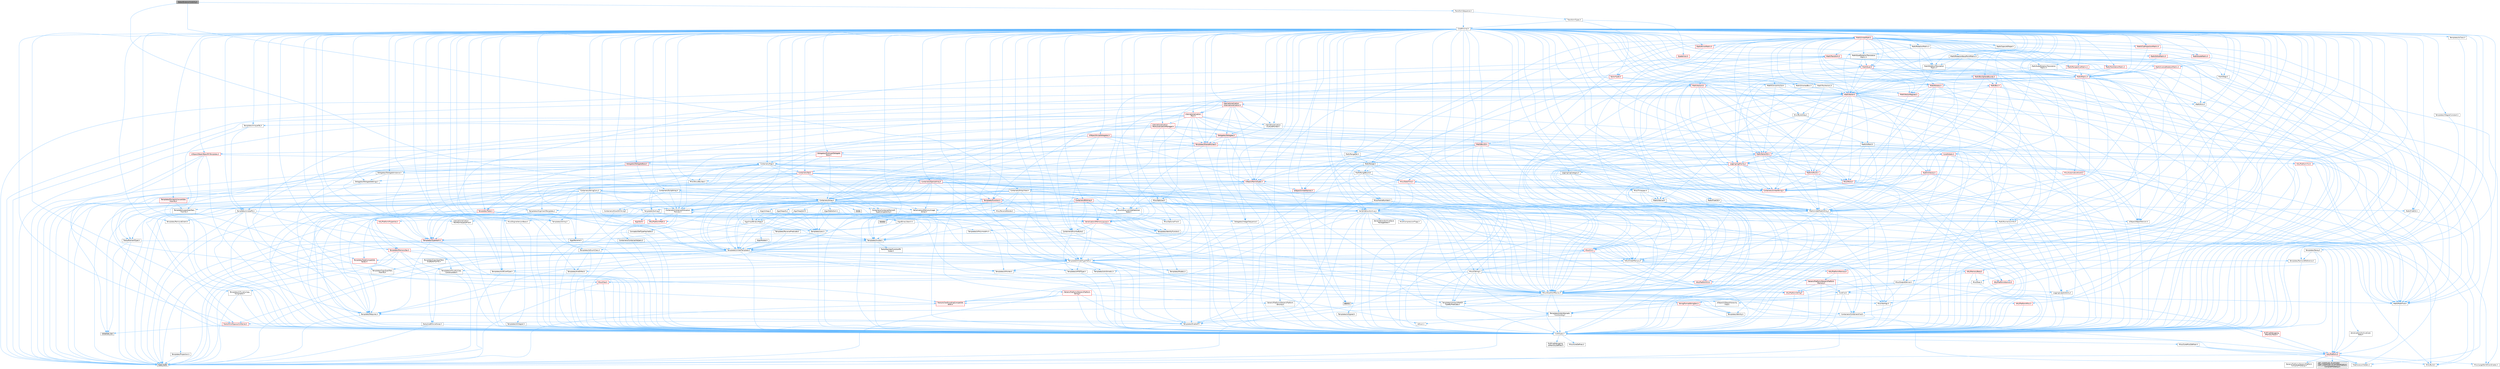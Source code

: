 digraph "DetectExteriorVisibility.h"
{
 // INTERACTIVE_SVG=YES
 // LATEX_PDF_SIZE
  bgcolor="transparent";
  edge [fontname=Helvetica,fontsize=10,labelfontname=Helvetica,labelfontsize=10];
  node [fontname=Helvetica,fontsize=10,shape=box,height=0.2,width=0.4];
  Node1 [id="Node000001",label="DetectExteriorVisibility.h",height=0.2,width=0.4,color="gray40", fillcolor="grey60", style="filled", fontcolor="black",tooltip=" "];
  Node1 -> Node2 [id="edge1_Node000001_Node000002",color="steelblue1",style="solid",tooltip=" "];
  Node2 [id="Node000002",label="Containers/Array.h",height=0.2,width=0.4,color="grey40", fillcolor="white", style="filled",URL="$df/dd0/Array_8h.html",tooltip=" "];
  Node2 -> Node3 [id="edge2_Node000002_Node000003",color="steelblue1",style="solid",tooltip=" "];
  Node3 [id="Node000003",label="CoreTypes.h",height=0.2,width=0.4,color="grey40", fillcolor="white", style="filled",URL="$dc/dec/CoreTypes_8h.html",tooltip=" "];
  Node3 -> Node4 [id="edge3_Node000003_Node000004",color="steelblue1",style="solid",tooltip=" "];
  Node4 [id="Node000004",label="HAL/Platform.h",height=0.2,width=0.4,color="red", fillcolor="#FFF0F0", style="filled",URL="$d9/dd0/Platform_8h.html",tooltip=" "];
  Node4 -> Node5 [id="edge4_Node000004_Node000005",color="steelblue1",style="solid",tooltip=" "];
  Node5 [id="Node000005",label="Misc/Build.h",height=0.2,width=0.4,color="grey40", fillcolor="white", style="filled",URL="$d3/dbb/Build_8h.html",tooltip=" "];
  Node4 -> Node6 [id="edge5_Node000004_Node000006",color="steelblue1",style="solid",tooltip=" "];
  Node6 [id="Node000006",label="Misc/LargeWorldCoordinates.h",height=0.2,width=0.4,color="grey40", fillcolor="white", style="filled",URL="$d2/dcb/LargeWorldCoordinates_8h.html",tooltip=" "];
  Node4 -> Node7 [id="edge6_Node000004_Node000007",color="steelblue1",style="solid",tooltip=" "];
  Node7 [id="Node000007",label="type_traits",height=0.2,width=0.4,color="grey60", fillcolor="#E0E0E0", style="filled",tooltip=" "];
  Node4 -> Node8 [id="edge7_Node000004_Node000008",color="steelblue1",style="solid",tooltip=" "];
  Node8 [id="Node000008",label="PreprocessorHelpers.h",height=0.2,width=0.4,color="grey40", fillcolor="white", style="filled",URL="$db/ddb/PreprocessorHelpers_8h.html",tooltip=" "];
  Node4 -> Node9 [id="edge8_Node000004_Node000009",color="steelblue1",style="solid",tooltip=" "];
  Node9 [id="Node000009",label="UBT_COMPILED_PLATFORM\l/UBT_COMPILED_PLATFORMPlatform\lCompilerPreSetup.h",height=0.2,width=0.4,color="grey60", fillcolor="#E0E0E0", style="filled",tooltip=" "];
  Node4 -> Node10 [id="edge9_Node000004_Node000010",color="steelblue1",style="solid",tooltip=" "];
  Node10 [id="Node000010",label="GenericPlatform/GenericPlatform\lCompilerPreSetup.h",height=0.2,width=0.4,color="grey40", fillcolor="white", style="filled",URL="$d9/dc8/GenericPlatformCompilerPreSetup_8h.html",tooltip=" "];
  Node3 -> Node14 [id="edge10_Node000003_Node000014",color="steelblue1",style="solid",tooltip=" "];
  Node14 [id="Node000014",label="ProfilingDebugging\l/UMemoryDefines.h",height=0.2,width=0.4,color="grey40", fillcolor="white", style="filled",URL="$d2/da2/UMemoryDefines_8h.html",tooltip=" "];
  Node3 -> Node15 [id="edge11_Node000003_Node000015",color="steelblue1",style="solid",tooltip=" "];
  Node15 [id="Node000015",label="Misc/CoreMiscDefines.h",height=0.2,width=0.4,color="grey40", fillcolor="white", style="filled",URL="$da/d38/CoreMiscDefines_8h.html",tooltip=" "];
  Node15 -> Node4 [id="edge12_Node000015_Node000004",color="steelblue1",style="solid",tooltip=" "];
  Node15 -> Node8 [id="edge13_Node000015_Node000008",color="steelblue1",style="solid",tooltip=" "];
  Node3 -> Node16 [id="edge14_Node000003_Node000016",color="steelblue1",style="solid",tooltip=" "];
  Node16 [id="Node000016",label="Misc/CoreDefines.h",height=0.2,width=0.4,color="grey40", fillcolor="white", style="filled",URL="$d3/dd2/CoreDefines_8h.html",tooltip=" "];
  Node2 -> Node17 [id="edge15_Node000002_Node000017",color="steelblue1",style="solid",tooltip=" "];
  Node17 [id="Node000017",label="Misc/AssertionMacros.h",height=0.2,width=0.4,color="grey40", fillcolor="white", style="filled",URL="$d0/dfa/AssertionMacros_8h.html",tooltip=" "];
  Node17 -> Node3 [id="edge16_Node000017_Node000003",color="steelblue1",style="solid",tooltip=" "];
  Node17 -> Node4 [id="edge17_Node000017_Node000004",color="steelblue1",style="solid",tooltip=" "];
  Node17 -> Node18 [id="edge18_Node000017_Node000018",color="steelblue1",style="solid",tooltip=" "];
  Node18 [id="Node000018",label="HAL/PlatformMisc.h",height=0.2,width=0.4,color="red", fillcolor="#FFF0F0", style="filled",URL="$d0/df5/PlatformMisc_8h.html",tooltip=" "];
  Node18 -> Node3 [id="edge19_Node000018_Node000003",color="steelblue1",style="solid",tooltip=" "];
  Node17 -> Node8 [id="edge20_Node000017_Node000008",color="steelblue1",style="solid",tooltip=" "];
  Node17 -> Node54 [id="edge21_Node000017_Node000054",color="steelblue1",style="solid",tooltip=" "];
  Node54 [id="Node000054",label="Templates/EnableIf.h",height=0.2,width=0.4,color="grey40", fillcolor="white", style="filled",URL="$d7/d60/EnableIf_8h.html",tooltip=" "];
  Node54 -> Node3 [id="edge22_Node000054_Node000003",color="steelblue1",style="solid",tooltip=" "];
  Node17 -> Node55 [id="edge23_Node000017_Node000055",color="steelblue1",style="solid",tooltip=" "];
  Node55 [id="Node000055",label="Templates/IsArrayOrRefOf\lTypeByPredicate.h",height=0.2,width=0.4,color="grey40", fillcolor="white", style="filled",URL="$d6/da1/IsArrayOrRefOfTypeByPredicate_8h.html",tooltip=" "];
  Node55 -> Node3 [id="edge24_Node000055_Node000003",color="steelblue1",style="solid",tooltip=" "];
  Node17 -> Node56 [id="edge25_Node000017_Node000056",color="steelblue1",style="solid",tooltip=" "];
  Node56 [id="Node000056",label="Templates/IsValidVariadic\lFunctionArg.h",height=0.2,width=0.4,color="grey40", fillcolor="white", style="filled",URL="$d0/dc8/IsValidVariadicFunctionArg_8h.html",tooltip=" "];
  Node56 -> Node3 [id="edge26_Node000056_Node000003",color="steelblue1",style="solid",tooltip=" "];
  Node56 -> Node57 [id="edge27_Node000056_Node000057",color="steelblue1",style="solid",tooltip=" "];
  Node57 [id="Node000057",label="IsEnum.h",height=0.2,width=0.4,color="grey40", fillcolor="white", style="filled",URL="$d4/de5/IsEnum_8h.html",tooltip=" "];
  Node56 -> Node7 [id="edge28_Node000056_Node000007",color="steelblue1",style="solid",tooltip=" "];
  Node17 -> Node58 [id="edge29_Node000017_Node000058",color="steelblue1",style="solid",tooltip=" "];
  Node58 [id="Node000058",label="Traits/IsCharEncodingCompatible\lWith.h",height=0.2,width=0.4,color="red", fillcolor="#FFF0F0", style="filled",URL="$df/dd1/IsCharEncodingCompatibleWith_8h.html",tooltip=" "];
  Node58 -> Node7 [id="edge30_Node000058_Node000007",color="steelblue1",style="solid",tooltip=" "];
  Node17 -> Node60 [id="edge31_Node000017_Node000060",color="steelblue1",style="solid",tooltip=" "];
  Node60 [id="Node000060",label="Misc/VarArgs.h",height=0.2,width=0.4,color="grey40", fillcolor="white", style="filled",URL="$d5/d6f/VarArgs_8h.html",tooltip=" "];
  Node60 -> Node3 [id="edge32_Node000060_Node000003",color="steelblue1",style="solid",tooltip=" "];
  Node17 -> Node61 [id="edge33_Node000017_Node000061",color="steelblue1",style="solid",tooltip=" "];
  Node61 [id="Node000061",label="String/FormatStringSan.h",height=0.2,width=0.4,color="red", fillcolor="#FFF0F0", style="filled",URL="$d3/d8b/FormatStringSan_8h.html",tooltip=" "];
  Node61 -> Node7 [id="edge34_Node000061_Node000007",color="steelblue1",style="solid",tooltip=" "];
  Node61 -> Node3 [id="edge35_Node000061_Node000003",color="steelblue1",style="solid",tooltip=" "];
  Node61 -> Node62 [id="edge36_Node000061_Node000062",color="steelblue1",style="solid",tooltip=" "];
  Node62 [id="Node000062",label="Templates/Requires.h",height=0.2,width=0.4,color="grey40", fillcolor="white", style="filled",URL="$dc/d96/Requires_8h.html",tooltip=" "];
  Node62 -> Node54 [id="edge37_Node000062_Node000054",color="steelblue1",style="solid",tooltip=" "];
  Node62 -> Node7 [id="edge38_Node000062_Node000007",color="steelblue1",style="solid",tooltip=" "];
  Node61 -> Node63 [id="edge39_Node000061_Node000063",color="steelblue1",style="solid",tooltip=" "];
  Node63 [id="Node000063",label="Templates/Identity.h",height=0.2,width=0.4,color="grey40", fillcolor="white", style="filled",URL="$d0/dd5/Identity_8h.html",tooltip=" "];
  Node61 -> Node56 [id="edge40_Node000061_Node000056",color="steelblue1",style="solid",tooltip=" "];
  Node61 -> Node26 [id="edge41_Node000061_Node000026",color="steelblue1",style="solid",tooltip=" "];
  Node26 [id="Node000026",label="Containers/ContainersFwd.h",height=0.2,width=0.4,color="grey40", fillcolor="white", style="filled",URL="$d4/d0a/ContainersFwd_8h.html",tooltip=" "];
  Node26 -> Node4 [id="edge42_Node000026_Node000004",color="steelblue1",style="solid",tooltip=" "];
  Node26 -> Node3 [id="edge43_Node000026_Node000003",color="steelblue1",style="solid",tooltip=" "];
  Node26 -> Node23 [id="edge44_Node000026_Node000023",color="steelblue1",style="solid",tooltip=" "];
  Node23 [id="Node000023",label="Traits/IsContiguousContainer.h",height=0.2,width=0.4,color="red", fillcolor="#FFF0F0", style="filled",URL="$d5/d3c/IsContiguousContainer_8h.html",tooltip=" "];
  Node23 -> Node3 [id="edge45_Node000023_Node000003",color="steelblue1",style="solid",tooltip=" "];
  Node23 -> Node22 [id="edge46_Node000023_Node000022",color="steelblue1",style="solid",tooltip=" "];
  Node22 [id="Node000022",label="initializer_list",height=0.2,width=0.4,color="grey60", fillcolor="#E0E0E0", style="filled",tooltip=" "];
  Node17 -> Node67 [id="edge47_Node000017_Node000067",color="steelblue1",style="solid",tooltip=" "];
  Node67 [id="Node000067",label="atomic",height=0.2,width=0.4,color="grey60", fillcolor="#E0E0E0", style="filled",tooltip=" "];
  Node2 -> Node68 [id="edge48_Node000002_Node000068",color="steelblue1",style="solid",tooltip=" "];
  Node68 [id="Node000068",label="Misc/IntrusiveUnsetOptional\lState.h",height=0.2,width=0.4,color="grey40", fillcolor="white", style="filled",URL="$d2/d0a/IntrusiveUnsetOptionalState_8h.html",tooltip=" "];
  Node68 -> Node69 [id="edge49_Node000068_Node000069",color="steelblue1",style="solid",tooltip=" "];
  Node69 [id="Node000069",label="Misc/OptionalFwd.h",height=0.2,width=0.4,color="grey40", fillcolor="white", style="filled",URL="$dc/d50/OptionalFwd_8h.html",tooltip=" "];
  Node2 -> Node70 [id="edge50_Node000002_Node000070",color="steelblue1",style="solid",tooltip=" "];
  Node70 [id="Node000070",label="Misc/ReverseIterate.h",height=0.2,width=0.4,color="grey40", fillcolor="white", style="filled",URL="$db/de3/ReverseIterate_8h.html",tooltip=" "];
  Node70 -> Node4 [id="edge51_Node000070_Node000004",color="steelblue1",style="solid",tooltip=" "];
  Node70 -> Node71 [id="edge52_Node000070_Node000071",color="steelblue1",style="solid",tooltip=" "];
  Node71 [id="Node000071",label="iterator",height=0.2,width=0.4,color="grey60", fillcolor="#E0E0E0", style="filled",tooltip=" "];
  Node2 -> Node72 [id="edge53_Node000002_Node000072",color="steelblue1",style="solid",tooltip=" "];
  Node72 [id="Node000072",label="HAL/UnrealMemory.h",height=0.2,width=0.4,color="grey40", fillcolor="white", style="filled",URL="$d9/d96/UnrealMemory_8h.html",tooltip=" "];
  Node72 -> Node3 [id="edge54_Node000072_Node000003",color="steelblue1",style="solid",tooltip=" "];
  Node72 -> Node73 [id="edge55_Node000072_Node000073",color="steelblue1",style="solid",tooltip=" "];
  Node73 [id="Node000073",label="GenericPlatform/GenericPlatform\lMemory.h",height=0.2,width=0.4,color="red", fillcolor="#FFF0F0", style="filled",URL="$dd/d22/GenericPlatformMemory_8h.html",tooltip=" "];
  Node73 -> Node25 [id="edge56_Node000073_Node000025",color="steelblue1",style="solid",tooltip=" "];
  Node25 [id="Node000025",label="CoreFwd.h",height=0.2,width=0.4,color="grey40", fillcolor="white", style="filled",URL="$d1/d1e/CoreFwd_8h.html",tooltip=" "];
  Node25 -> Node3 [id="edge57_Node000025_Node000003",color="steelblue1",style="solid",tooltip=" "];
  Node25 -> Node26 [id="edge58_Node000025_Node000026",color="steelblue1",style="solid",tooltip=" "];
  Node25 -> Node27 [id="edge59_Node000025_Node000027",color="steelblue1",style="solid",tooltip=" "];
  Node27 [id="Node000027",label="Math/MathFwd.h",height=0.2,width=0.4,color="grey40", fillcolor="white", style="filled",URL="$d2/d10/MathFwd_8h.html",tooltip=" "];
  Node27 -> Node4 [id="edge60_Node000027_Node000004",color="steelblue1",style="solid",tooltip=" "];
  Node25 -> Node28 [id="edge61_Node000025_Node000028",color="steelblue1",style="solid",tooltip=" "];
  Node28 [id="Node000028",label="UObject/UObjectHierarchy\lFwd.h",height=0.2,width=0.4,color="grey40", fillcolor="white", style="filled",URL="$d3/d13/UObjectHierarchyFwd_8h.html",tooltip=" "];
  Node73 -> Node3 [id="edge62_Node000073_Node000003",color="steelblue1",style="solid",tooltip=" "];
  Node73 -> Node74 [id="edge63_Node000073_Node000074",color="steelblue1",style="solid",tooltip=" "];
  Node74 [id="Node000074",label="HAL/PlatformString.h",height=0.2,width=0.4,color="red", fillcolor="#FFF0F0", style="filled",URL="$db/db5/PlatformString_8h.html",tooltip=" "];
  Node74 -> Node3 [id="edge64_Node000074_Node000003",color="steelblue1",style="solid",tooltip=" "];
  Node72 -> Node76 [id="edge65_Node000072_Node000076",color="steelblue1",style="solid",tooltip=" "];
  Node76 [id="Node000076",label="HAL/MemoryBase.h",height=0.2,width=0.4,color="red", fillcolor="#FFF0F0", style="filled",URL="$d6/d9f/MemoryBase_8h.html",tooltip=" "];
  Node76 -> Node3 [id="edge66_Node000076_Node000003",color="steelblue1",style="solid",tooltip=" "];
  Node76 -> Node47 [id="edge67_Node000076_Node000047",color="steelblue1",style="solid",tooltip=" "];
  Node47 [id="Node000047",label="HAL/PlatformAtomics.h",height=0.2,width=0.4,color="red", fillcolor="#FFF0F0", style="filled",URL="$d3/d36/PlatformAtomics_8h.html",tooltip=" "];
  Node47 -> Node3 [id="edge68_Node000047_Node000003",color="steelblue1",style="solid",tooltip=" "];
  Node76 -> Node30 [id="edge69_Node000076_Node000030",color="steelblue1",style="solid",tooltip=" "];
  Node30 [id="Node000030",label="HAL/PlatformCrt.h",height=0.2,width=0.4,color="red", fillcolor="#FFF0F0", style="filled",URL="$d8/d75/PlatformCrt_8h.html",tooltip=" "];
  Node76 -> Node77 [id="edge70_Node000076_Node000077",color="steelblue1",style="solid",tooltip=" "];
  Node77 [id="Node000077",label="Misc/Exec.h",height=0.2,width=0.4,color="grey40", fillcolor="white", style="filled",URL="$de/ddb/Exec_8h.html",tooltip=" "];
  Node77 -> Node3 [id="edge71_Node000077_Node000003",color="steelblue1",style="solid",tooltip=" "];
  Node77 -> Node17 [id="edge72_Node000077_Node000017",color="steelblue1",style="solid",tooltip=" "];
  Node76 -> Node78 [id="edge73_Node000076_Node000078",color="steelblue1",style="solid",tooltip=" "];
  Node78 [id="Node000078",label="Misc/OutputDevice.h",height=0.2,width=0.4,color="grey40", fillcolor="white", style="filled",URL="$d7/d32/OutputDevice_8h.html",tooltip=" "];
  Node78 -> Node25 [id="edge74_Node000078_Node000025",color="steelblue1",style="solid",tooltip=" "];
  Node78 -> Node3 [id="edge75_Node000078_Node000003",color="steelblue1",style="solid",tooltip=" "];
  Node78 -> Node79 [id="edge76_Node000078_Node000079",color="steelblue1",style="solid",tooltip=" "];
  Node79 [id="Node000079",label="Logging/LogVerbosity.h",height=0.2,width=0.4,color="grey40", fillcolor="white", style="filled",URL="$d2/d8f/LogVerbosity_8h.html",tooltip=" "];
  Node79 -> Node3 [id="edge77_Node000079_Node000003",color="steelblue1",style="solid",tooltip=" "];
  Node78 -> Node60 [id="edge78_Node000078_Node000060",color="steelblue1",style="solid",tooltip=" "];
  Node78 -> Node55 [id="edge79_Node000078_Node000055",color="steelblue1",style="solid",tooltip=" "];
  Node78 -> Node56 [id="edge80_Node000078_Node000056",color="steelblue1",style="solid",tooltip=" "];
  Node78 -> Node58 [id="edge81_Node000078_Node000058",color="steelblue1",style="solid",tooltip=" "];
  Node72 -> Node89 [id="edge82_Node000072_Node000089",color="steelblue1",style="solid",tooltip=" "];
  Node89 [id="Node000089",label="HAL/PlatformMemory.h",height=0.2,width=0.4,color="red", fillcolor="#FFF0F0", style="filled",URL="$de/d68/PlatformMemory_8h.html",tooltip=" "];
  Node89 -> Node3 [id="edge83_Node000089_Node000003",color="steelblue1",style="solid",tooltip=" "];
  Node89 -> Node73 [id="edge84_Node000089_Node000073",color="steelblue1",style="solid",tooltip=" "];
  Node72 -> Node91 [id="edge85_Node000072_Node000091",color="steelblue1",style="solid",tooltip=" "];
  Node91 [id="Node000091",label="ProfilingDebugging\l/MemoryTrace.h",height=0.2,width=0.4,color="red", fillcolor="#FFF0F0", style="filled",URL="$da/dd7/MemoryTrace_8h.html",tooltip=" "];
  Node91 -> Node4 [id="edge86_Node000091_Node000004",color="steelblue1",style="solid",tooltip=" "];
  Node72 -> Node92 [id="edge87_Node000072_Node000092",color="steelblue1",style="solid",tooltip=" "];
  Node92 [id="Node000092",label="Templates/IsPointer.h",height=0.2,width=0.4,color="grey40", fillcolor="white", style="filled",URL="$d7/d05/IsPointer_8h.html",tooltip=" "];
  Node92 -> Node3 [id="edge88_Node000092_Node000003",color="steelblue1",style="solid",tooltip=" "];
  Node2 -> Node93 [id="edge89_Node000002_Node000093",color="steelblue1",style="solid",tooltip=" "];
  Node93 [id="Node000093",label="Templates/UnrealTypeTraits.h",height=0.2,width=0.4,color="grey40", fillcolor="white", style="filled",URL="$d2/d2d/UnrealTypeTraits_8h.html",tooltip=" "];
  Node93 -> Node3 [id="edge90_Node000093_Node000003",color="steelblue1",style="solid",tooltip=" "];
  Node93 -> Node92 [id="edge91_Node000093_Node000092",color="steelblue1",style="solid",tooltip=" "];
  Node93 -> Node17 [id="edge92_Node000093_Node000017",color="steelblue1",style="solid",tooltip=" "];
  Node93 -> Node85 [id="edge93_Node000093_Node000085",color="steelblue1",style="solid",tooltip=" "];
  Node85 [id="Node000085",label="Templates/AndOrNot.h",height=0.2,width=0.4,color="grey40", fillcolor="white", style="filled",URL="$db/d0a/AndOrNot_8h.html",tooltip=" "];
  Node85 -> Node3 [id="edge94_Node000085_Node000003",color="steelblue1",style="solid",tooltip=" "];
  Node93 -> Node54 [id="edge95_Node000093_Node000054",color="steelblue1",style="solid",tooltip=" "];
  Node93 -> Node94 [id="edge96_Node000093_Node000094",color="steelblue1",style="solid",tooltip=" "];
  Node94 [id="Node000094",label="Templates/IsArithmetic.h",height=0.2,width=0.4,color="grey40", fillcolor="white", style="filled",URL="$d2/d5d/IsArithmetic_8h.html",tooltip=" "];
  Node94 -> Node3 [id="edge97_Node000094_Node000003",color="steelblue1",style="solid",tooltip=" "];
  Node93 -> Node57 [id="edge98_Node000093_Node000057",color="steelblue1",style="solid",tooltip=" "];
  Node93 -> Node95 [id="edge99_Node000093_Node000095",color="steelblue1",style="solid",tooltip=" "];
  Node95 [id="Node000095",label="Templates/Models.h",height=0.2,width=0.4,color="grey40", fillcolor="white", style="filled",URL="$d3/d0c/Models_8h.html",tooltip=" "];
  Node95 -> Node63 [id="edge100_Node000095_Node000063",color="steelblue1",style="solid",tooltip=" "];
  Node93 -> Node96 [id="edge101_Node000093_Node000096",color="steelblue1",style="solid",tooltip=" "];
  Node96 [id="Node000096",label="Templates/IsPODType.h",height=0.2,width=0.4,color="grey40", fillcolor="white", style="filled",URL="$d7/db1/IsPODType_8h.html",tooltip=" "];
  Node96 -> Node3 [id="edge102_Node000096_Node000003",color="steelblue1",style="solid",tooltip=" "];
  Node93 -> Node97 [id="edge103_Node000093_Node000097",color="steelblue1",style="solid",tooltip=" "];
  Node97 [id="Node000097",label="Templates/IsUECoreType.h",height=0.2,width=0.4,color="grey40", fillcolor="white", style="filled",URL="$d1/db8/IsUECoreType_8h.html",tooltip=" "];
  Node97 -> Node3 [id="edge104_Node000097_Node000003",color="steelblue1",style="solid",tooltip=" "];
  Node97 -> Node7 [id="edge105_Node000097_Node000007",color="steelblue1",style="solid",tooltip=" "];
  Node93 -> Node86 [id="edge106_Node000093_Node000086",color="steelblue1",style="solid",tooltip=" "];
  Node86 [id="Node000086",label="Templates/IsTriviallyCopy\lConstructible.h",height=0.2,width=0.4,color="grey40", fillcolor="white", style="filled",URL="$d3/d78/IsTriviallyCopyConstructible_8h.html",tooltip=" "];
  Node86 -> Node3 [id="edge107_Node000086_Node000003",color="steelblue1",style="solid",tooltip=" "];
  Node86 -> Node7 [id="edge108_Node000086_Node000007",color="steelblue1",style="solid",tooltip=" "];
  Node2 -> Node98 [id="edge109_Node000002_Node000098",color="steelblue1",style="solid",tooltip=" "];
  Node98 [id="Node000098",label="Templates/UnrealTemplate.h",height=0.2,width=0.4,color="grey40", fillcolor="white", style="filled",URL="$d4/d24/UnrealTemplate_8h.html",tooltip=" "];
  Node98 -> Node3 [id="edge110_Node000098_Node000003",color="steelblue1",style="solid",tooltip=" "];
  Node98 -> Node92 [id="edge111_Node000098_Node000092",color="steelblue1",style="solid",tooltip=" "];
  Node98 -> Node72 [id="edge112_Node000098_Node000072",color="steelblue1",style="solid",tooltip=" "];
  Node98 -> Node99 [id="edge113_Node000098_Node000099",color="steelblue1",style="solid",tooltip=" "];
  Node99 [id="Node000099",label="Templates/CopyQualifiers\lAndRefsFromTo.h",height=0.2,width=0.4,color="grey40", fillcolor="white", style="filled",URL="$d3/db3/CopyQualifiersAndRefsFromTo_8h.html",tooltip=" "];
  Node99 -> Node100 [id="edge114_Node000099_Node000100",color="steelblue1",style="solid",tooltip=" "];
  Node100 [id="Node000100",label="Templates/CopyQualifiers\lFromTo.h",height=0.2,width=0.4,color="grey40", fillcolor="white", style="filled",URL="$d5/db4/CopyQualifiersFromTo_8h.html",tooltip=" "];
  Node98 -> Node93 [id="edge115_Node000098_Node000093",color="steelblue1",style="solid",tooltip=" "];
  Node98 -> Node101 [id="edge116_Node000098_Node000101",color="steelblue1",style="solid",tooltip=" "];
  Node101 [id="Node000101",label="Templates/RemoveReference.h",height=0.2,width=0.4,color="grey40", fillcolor="white", style="filled",URL="$da/dbe/RemoveReference_8h.html",tooltip=" "];
  Node101 -> Node3 [id="edge117_Node000101_Node000003",color="steelblue1",style="solid",tooltip=" "];
  Node98 -> Node62 [id="edge118_Node000098_Node000062",color="steelblue1",style="solid",tooltip=" "];
  Node98 -> Node102 [id="edge119_Node000098_Node000102",color="steelblue1",style="solid",tooltip=" "];
  Node102 [id="Node000102",label="Templates/TypeCompatible\lBytes.h",height=0.2,width=0.4,color="red", fillcolor="#FFF0F0", style="filled",URL="$df/d0a/TypeCompatibleBytes_8h.html",tooltip=" "];
  Node102 -> Node3 [id="edge120_Node000102_Node000003",color="steelblue1",style="solid",tooltip=" "];
  Node102 -> Node7 [id="edge121_Node000102_Node000007",color="steelblue1",style="solid",tooltip=" "];
  Node98 -> Node63 [id="edge122_Node000098_Node000063",color="steelblue1",style="solid",tooltip=" "];
  Node98 -> Node23 [id="edge123_Node000098_Node000023",color="steelblue1",style="solid",tooltip=" "];
  Node98 -> Node103 [id="edge124_Node000098_Node000103",color="steelblue1",style="solid",tooltip=" "];
  Node103 [id="Node000103",label="Traits/UseBitwiseSwap.h",height=0.2,width=0.4,color="grey40", fillcolor="white", style="filled",URL="$db/df3/UseBitwiseSwap_8h.html",tooltip=" "];
  Node103 -> Node3 [id="edge125_Node000103_Node000003",color="steelblue1",style="solid",tooltip=" "];
  Node103 -> Node7 [id="edge126_Node000103_Node000007",color="steelblue1",style="solid",tooltip=" "];
  Node98 -> Node7 [id="edge127_Node000098_Node000007",color="steelblue1",style="solid",tooltip=" "];
  Node2 -> Node104 [id="edge128_Node000002_Node000104",color="steelblue1",style="solid",tooltip=" "];
  Node104 [id="Node000104",label="Containers/AllowShrinking.h",height=0.2,width=0.4,color="grey40", fillcolor="white", style="filled",URL="$d7/d1a/AllowShrinking_8h.html",tooltip=" "];
  Node104 -> Node3 [id="edge129_Node000104_Node000003",color="steelblue1",style="solid",tooltip=" "];
  Node2 -> Node105 [id="edge130_Node000002_Node000105",color="steelblue1",style="solid",tooltip=" "];
  Node105 [id="Node000105",label="Containers/ContainerAllocation\lPolicies.h",height=0.2,width=0.4,color="grey40", fillcolor="white", style="filled",URL="$d7/dff/ContainerAllocationPolicies_8h.html",tooltip=" "];
  Node105 -> Node3 [id="edge131_Node000105_Node000003",color="steelblue1",style="solid",tooltip=" "];
  Node105 -> Node106 [id="edge132_Node000105_Node000106",color="steelblue1",style="solid",tooltip=" "];
  Node106 [id="Node000106",label="Containers/ContainerHelpers.h",height=0.2,width=0.4,color="grey40", fillcolor="white", style="filled",URL="$d7/d33/ContainerHelpers_8h.html",tooltip=" "];
  Node106 -> Node3 [id="edge133_Node000106_Node000003",color="steelblue1",style="solid",tooltip=" "];
  Node105 -> Node105 [id="edge134_Node000105_Node000105",color="steelblue1",style="solid",tooltip=" "];
  Node105 -> Node107 [id="edge135_Node000105_Node000107",color="steelblue1",style="solid",tooltip=" "];
  Node107 [id="Node000107",label="HAL/PlatformMath.h",height=0.2,width=0.4,color="red", fillcolor="#FFF0F0", style="filled",URL="$dc/d53/PlatformMath_8h.html",tooltip=" "];
  Node107 -> Node3 [id="edge136_Node000107_Node000003",color="steelblue1",style="solid",tooltip=" "];
  Node105 -> Node72 [id="edge137_Node000105_Node000072",color="steelblue1",style="solid",tooltip=" "];
  Node105 -> Node40 [id="edge138_Node000105_Node000040",color="steelblue1",style="solid",tooltip=" "];
  Node40 [id="Node000040",label="Math/NumericLimits.h",height=0.2,width=0.4,color="grey40", fillcolor="white", style="filled",URL="$df/d1b/NumericLimits_8h.html",tooltip=" "];
  Node40 -> Node3 [id="edge139_Node000040_Node000003",color="steelblue1",style="solid",tooltip=" "];
  Node105 -> Node17 [id="edge140_Node000105_Node000017",color="steelblue1",style="solid",tooltip=" "];
  Node105 -> Node115 [id="edge141_Node000105_Node000115",color="steelblue1",style="solid",tooltip=" "];
  Node115 [id="Node000115",label="Templates/IsPolymorphic.h",height=0.2,width=0.4,color="grey40", fillcolor="white", style="filled",URL="$dc/d20/IsPolymorphic_8h.html",tooltip=" "];
  Node105 -> Node116 [id="edge142_Node000105_Node000116",color="steelblue1",style="solid",tooltip=" "];
  Node116 [id="Node000116",label="Templates/MemoryOps.h",height=0.2,width=0.4,color="red", fillcolor="#FFF0F0", style="filled",URL="$db/dea/MemoryOps_8h.html",tooltip=" "];
  Node116 -> Node3 [id="edge143_Node000116_Node000003",color="steelblue1",style="solid",tooltip=" "];
  Node116 -> Node72 [id="edge144_Node000116_Node000072",color="steelblue1",style="solid",tooltip=" "];
  Node116 -> Node87 [id="edge145_Node000116_Node000087",color="steelblue1",style="solid",tooltip=" "];
  Node87 [id="Node000087",label="Templates/IsTriviallyCopy\lAssignable.h",height=0.2,width=0.4,color="grey40", fillcolor="white", style="filled",URL="$d2/df2/IsTriviallyCopyAssignable_8h.html",tooltip=" "];
  Node87 -> Node3 [id="edge146_Node000087_Node000003",color="steelblue1",style="solid",tooltip=" "];
  Node87 -> Node7 [id="edge147_Node000087_Node000007",color="steelblue1",style="solid",tooltip=" "];
  Node116 -> Node86 [id="edge148_Node000116_Node000086",color="steelblue1",style="solid",tooltip=" "];
  Node116 -> Node62 [id="edge149_Node000116_Node000062",color="steelblue1",style="solid",tooltip=" "];
  Node116 -> Node93 [id="edge150_Node000116_Node000093",color="steelblue1",style="solid",tooltip=" "];
  Node116 -> Node103 [id="edge151_Node000116_Node000103",color="steelblue1",style="solid",tooltip=" "];
  Node116 -> Node7 [id="edge152_Node000116_Node000007",color="steelblue1",style="solid",tooltip=" "];
  Node105 -> Node102 [id="edge153_Node000105_Node000102",color="steelblue1",style="solid",tooltip=" "];
  Node105 -> Node7 [id="edge154_Node000105_Node000007",color="steelblue1",style="solid",tooltip=" "];
  Node2 -> Node117 [id="edge155_Node000002_Node000117",color="steelblue1",style="solid",tooltip=" "];
  Node117 [id="Node000117",label="Containers/ContainerElement\lTypeCompatibility.h",height=0.2,width=0.4,color="grey40", fillcolor="white", style="filled",URL="$df/ddf/ContainerElementTypeCompatibility_8h.html",tooltip=" "];
  Node117 -> Node3 [id="edge156_Node000117_Node000003",color="steelblue1",style="solid",tooltip=" "];
  Node117 -> Node93 [id="edge157_Node000117_Node000093",color="steelblue1",style="solid",tooltip=" "];
  Node2 -> Node118 [id="edge158_Node000002_Node000118",color="steelblue1",style="solid",tooltip=" "];
  Node118 [id="Node000118",label="Serialization/Archive.h",height=0.2,width=0.4,color="grey40", fillcolor="white", style="filled",URL="$d7/d3b/Archive_8h.html",tooltip=" "];
  Node118 -> Node25 [id="edge159_Node000118_Node000025",color="steelblue1",style="solid",tooltip=" "];
  Node118 -> Node3 [id="edge160_Node000118_Node000003",color="steelblue1",style="solid",tooltip=" "];
  Node118 -> Node119 [id="edge161_Node000118_Node000119",color="steelblue1",style="solid",tooltip=" "];
  Node119 [id="Node000119",label="HAL/PlatformProperties.h",height=0.2,width=0.4,color="red", fillcolor="#FFF0F0", style="filled",URL="$d9/db0/PlatformProperties_8h.html",tooltip=" "];
  Node119 -> Node3 [id="edge162_Node000119_Node000003",color="steelblue1",style="solid",tooltip=" "];
  Node118 -> Node122 [id="edge163_Node000118_Node000122",color="steelblue1",style="solid",tooltip=" "];
  Node122 [id="Node000122",label="Internationalization\l/TextNamespaceFwd.h",height=0.2,width=0.4,color="grey40", fillcolor="white", style="filled",URL="$d8/d97/TextNamespaceFwd_8h.html",tooltip=" "];
  Node122 -> Node3 [id="edge164_Node000122_Node000003",color="steelblue1",style="solid",tooltip=" "];
  Node118 -> Node27 [id="edge165_Node000118_Node000027",color="steelblue1",style="solid",tooltip=" "];
  Node118 -> Node17 [id="edge166_Node000118_Node000017",color="steelblue1",style="solid",tooltip=" "];
  Node118 -> Node5 [id="edge167_Node000118_Node000005",color="steelblue1",style="solid",tooltip=" "];
  Node118 -> Node41 [id="edge168_Node000118_Node000041",color="steelblue1",style="solid",tooltip=" "];
  Node41 [id="Node000041",label="Misc/CompressionFlags.h",height=0.2,width=0.4,color="grey40", fillcolor="white", style="filled",URL="$d9/d76/CompressionFlags_8h.html",tooltip=" "];
  Node118 -> Node123 [id="edge169_Node000118_Node000123",color="steelblue1",style="solid",tooltip=" "];
  Node123 [id="Node000123",label="Misc/EngineVersionBase.h",height=0.2,width=0.4,color="grey40", fillcolor="white", style="filled",URL="$d5/d2b/EngineVersionBase_8h.html",tooltip=" "];
  Node123 -> Node3 [id="edge170_Node000123_Node000003",color="steelblue1",style="solid",tooltip=" "];
  Node118 -> Node60 [id="edge171_Node000118_Node000060",color="steelblue1",style="solid",tooltip=" "];
  Node118 -> Node124 [id="edge172_Node000118_Node000124",color="steelblue1",style="solid",tooltip=" "];
  Node124 [id="Node000124",label="Serialization/ArchiveCook\lData.h",height=0.2,width=0.4,color="grey40", fillcolor="white", style="filled",URL="$dc/db6/ArchiveCookData_8h.html",tooltip=" "];
  Node124 -> Node4 [id="edge173_Node000124_Node000004",color="steelblue1",style="solid",tooltip=" "];
  Node118 -> Node125 [id="edge174_Node000118_Node000125",color="steelblue1",style="solid",tooltip=" "];
  Node125 [id="Node000125",label="Serialization/ArchiveSave\lPackageData.h",height=0.2,width=0.4,color="grey40", fillcolor="white", style="filled",URL="$d1/d37/ArchiveSavePackageData_8h.html",tooltip=" "];
  Node118 -> Node54 [id="edge175_Node000118_Node000054",color="steelblue1",style="solid",tooltip=" "];
  Node118 -> Node55 [id="edge176_Node000118_Node000055",color="steelblue1",style="solid",tooltip=" "];
  Node118 -> Node126 [id="edge177_Node000118_Node000126",color="steelblue1",style="solid",tooltip=" "];
  Node126 [id="Node000126",label="Templates/IsEnumClass.h",height=0.2,width=0.4,color="grey40", fillcolor="white", style="filled",URL="$d7/d15/IsEnumClass_8h.html",tooltip=" "];
  Node126 -> Node3 [id="edge178_Node000126_Node000003",color="steelblue1",style="solid",tooltip=" "];
  Node126 -> Node85 [id="edge179_Node000126_Node000085",color="steelblue1",style="solid",tooltip=" "];
  Node118 -> Node112 [id="edge180_Node000118_Node000112",color="steelblue1",style="solid",tooltip=" "];
  Node112 [id="Node000112",label="Templates/IsSigned.h",height=0.2,width=0.4,color="grey40", fillcolor="white", style="filled",URL="$d8/dd8/IsSigned_8h.html",tooltip=" "];
  Node112 -> Node3 [id="edge181_Node000112_Node000003",color="steelblue1",style="solid",tooltip=" "];
  Node118 -> Node56 [id="edge182_Node000118_Node000056",color="steelblue1",style="solid",tooltip=" "];
  Node118 -> Node98 [id="edge183_Node000118_Node000098",color="steelblue1",style="solid",tooltip=" "];
  Node118 -> Node58 [id="edge184_Node000118_Node000058",color="steelblue1",style="solid",tooltip=" "];
  Node118 -> Node127 [id="edge185_Node000118_Node000127",color="steelblue1",style="solid",tooltip=" "];
  Node127 [id="Node000127",label="UObject/ObjectVersion.h",height=0.2,width=0.4,color="grey40", fillcolor="white", style="filled",URL="$da/d63/ObjectVersion_8h.html",tooltip=" "];
  Node127 -> Node3 [id="edge186_Node000127_Node000003",color="steelblue1",style="solid",tooltip=" "];
  Node2 -> Node128 [id="edge187_Node000002_Node000128",color="steelblue1",style="solid",tooltip=" "];
  Node128 [id="Node000128",label="Serialization/MemoryImage\lWriter.h",height=0.2,width=0.4,color="grey40", fillcolor="white", style="filled",URL="$d0/d08/MemoryImageWriter_8h.html",tooltip=" "];
  Node128 -> Node3 [id="edge188_Node000128_Node000003",color="steelblue1",style="solid",tooltip=" "];
  Node128 -> Node129 [id="edge189_Node000128_Node000129",color="steelblue1",style="solid",tooltip=" "];
  Node129 [id="Node000129",label="Serialization/MemoryLayout.h",height=0.2,width=0.4,color="red", fillcolor="#FFF0F0", style="filled",URL="$d7/d66/MemoryLayout_8h.html",tooltip=" "];
  Node129 -> Node132 [id="edge190_Node000129_Node000132",color="steelblue1",style="solid",tooltip=" "];
  Node132 [id="Node000132",label="Containers/EnumAsByte.h",height=0.2,width=0.4,color="grey40", fillcolor="white", style="filled",URL="$d6/d9a/EnumAsByte_8h.html",tooltip=" "];
  Node132 -> Node3 [id="edge191_Node000132_Node000003",color="steelblue1",style="solid",tooltip=" "];
  Node132 -> Node96 [id="edge192_Node000132_Node000096",color="steelblue1",style="solid",tooltip=" "];
  Node132 -> Node133 [id="edge193_Node000132_Node000133",color="steelblue1",style="solid",tooltip=" "];
  Node133 [id="Node000133",label="Templates/TypeHash.h",height=0.2,width=0.4,color="red", fillcolor="#FFF0F0", style="filled",URL="$d1/d62/TypeHash_8h.html",tooltip=" "];
  Node133 -> Node3 [id="edge194_Node000133_Node000003",color="steelblue1",style="solid",tooltip=" "];
  Node133 -> Node62 [id="edge195_Node000133_Node000062",color="steelblue1",style="solid",tooltip=" "];
  Node133 -> Node134 [id="edge196_Node000133_Node000134",color="steelblue1",style="solid",tooltip=" "];
  Node134 [id="Node000134",label="Misc/Crc.h",height=0.2,width=0.4,color="red", fillcolor="#FFF0F0", style="filled",URL="$d4/dd2/Crc_8h.html",tooltip=" "];
  Node134 -> Node3 [id="edge197_Node000134_Node000003",color="steelblue1",style="solid",tooltip=" "];
  Node134 -> Node74 [id="edge198_Node000134_Node000074",color="steelblue1",style="solid",tooltip=" "];
  Node134 -> Node17 [id="edge199_Node000134_Node000017",color="steelblue1",style="solid",tooltip=" "];
  Node134 -> Node135 [id="edge200_Node000134_Node000135",color="steelblue1",style="solid",tooltip=" "];
  Node135 [id="Node000135",label="Misc/CString.h",height=0.2,width=0.4,color="grey40", fillcolor="white", style="filled",URL="$d2/d49/CString_8h.html",tooltip=" "];
  Node135 -> Node3 [id="edge201_Node000135_Node000003",color="steelblue1",style="solid",tooltip=" "];
  Node135 -> Node30 [id="edge202_Node000135_Node000030",color="steelblue1",style="solid",tooltip=" "];
  Node135 -> Node74 [id="edge203_Node000135_Node000074",color="steelblue1",style="solid",tooltip=" "];
  Node135 -> Node17 [id="edge204_Node000135_Node000017",color="steelblue1",style="solid",tooltip=" "];
  Node135 -> Node136 [id="edge205_Node000135_Node000136",color="steelblue1",style="solid",tooltip=" "];
  Node136 [id="Node000136",label="Misc/Char.h",height=0.2,width=0.4,color="red", fillcolor="#FFF0F0", style="filled",URL="$d0/d58/Char_8h.html",tooltip=" "];
  Node136 -> Node3 [id="edge206_Node000136_Node000003",color="steelblue1",style="solid",tooltip=" "];
  Node136 -> Node7 [id="edge207_Node000136_Node000007",color="steelblue1",style="solid",tooltip=" "];
  Node135 -> Node60 [id="edge208_Node000135_Node000060",color="steelblue1",style="solid",tooltip=" "];
  Node135 -> Node55 [id="edge209_Node000135_Node000055",color="steelblue1",style="solid",tooltip=" "];
  Node135 -> Node56 [id="edge210_Node000135_Node000056",color="steelblue1",style="solid",tooltip=" "];
  Node135 -> Node58 [id="edge211_Node000135_Node000058",color="steelblue1",style="solid",tooltip=" "];
  Node134 -> Node136 [id="edge212_Node000134_Node000136",color="steelblue1",style="solid",tooltip=" "];
  Node134 -> Node93 [id="edge213_Node000134_Node000093",color="steelblue1",style="solid",tooltip=" "];
  Node133 -> Node7 [id="edge214_Node000133_Node000007",color="steelblue1",style="solid",tooltip=" "];
  Node129 -> Node72 [id="edge215_Node000129_Node000072",color="steelblue1",style="solid",tooltip=" "];
  Node129 -> Node54 [id="edge216_Node000129_Node000054",color="steelblue1",style="solid",tooltip=" "];
  Node129 -> Node115 [id="edge217_Node000129_Node000115",color="steelblue1",style="solid",tooltip=" "];
  Node129 -> Node95 [id="edge218_Node000129_Node000095",color="steelblue1",style="solid",tooltip=" "];
  Node129 -> Node98 [id="edge219_Node000129_Node000098",color="steelblue1",style="solid",tooltip=" "];
  Node2 -> Node142 [id="edge220_Node000002_Node000142",color="steelblue1",style="solid",tooltip=" "];
  Node142 [id="Node000142",label="Algo/Heapify.h",height=0.2,width=0.4,color="grey40", fillcolor="white", style="filled",URL="$d0/d2a/Heapify_8h.html",tooltip=" "];
  Node142 -> Node143 [id="edge221_Node000142_Node000143",color="steelblue1",style="solid",tooltip=" "];
  Node143 [id="Node000143",label="Algo/Impl/BinaryHeap.h",height=0.2,width=0.4,color="grey40", fillcolor="white", style="filled",URL="$d7/da3/Algo_2Impl_2BinaryHeap_8h.html",tooltip=" "];
  Node143 -> Node144 [id="edge222_Node000143_Node000144",color="steelblue1",style="solid",tooltip=" "];
  Node144 [id="Node000144",label="Templates/Invoke.h",height=0.2,width=0.4,color="grey40", fillcolor="white", style="filled",URL="$d7/deb/Invoke_8h.html",tooltip=" "];
  Node144 -> Node3 [id="edge223_Node000144_Node000003",color="steelblue1",style="solid",tooltip=" "];
  Node144 -> Node145 [id="edge224_Node000144_Node000145",color="steelblue1",style="solid",tooltip=" "];
  Node145 [id="Node000145",label="Traits/MemberFunctionPtr\lOuter.h",height=0.2,width=0.4,color="grey40", fillcolor="white", style="filled",URL="$db/da7/MemberFunctionPtrOuter_8h.html",tooltip=" "];
  Node144 -> Node98 [id="edge225_Node000144_Node000098",color="steelblue1",style="solid",tooltip=" "];
  Node144 -> Node7 [id="edge226_Node000144_Node000007",color="steelblue1",style="solid",tooltip=" "];
  Node143 -> Node146 [id="edge227_Node000143_Node000146",color="steelblue1",style="solid",tooltip=" "];
  Node146 [id="Node000146",label="Templates/Projection.h",height=0.2,width=0.4,color="grey40", fillcolor="white", style="filled",URL="$d7/df0/Projection_8h.html",tooltip=" "];
  Node146 -> Node7 [id="edge228_Node000146_Node000007",color="steelblue1",style="solid",tooltip=" "];
  Node143 -> Node147 [id="edge229_Node000143_Node000147",color="steelblue1",style="solid",tooltip=" "];
  Node147 [id="Node000147",label="Templates/ReversePredicate.h",height=0.2,width=0.4,color="grey40", fillcolor="white", style="filled",URL="$d8/d28/ReversePredicate_8h.html",tooltip=" "];
  Node147 -> Node144 [id="edge230_Node000147_Node000144",color="steelblue1",style="solid",tooltip=" "];
  Node147 -> Node98 [id="edge231_Node000147_Node000098",color="steelblue1",style="solid",tooltip=" "];
  Node143 -> Node7 [id="edge232_Node000143_Node000007",color="steelblue1",style="solid",tooltip=" "];
  Node142 -> Node148 [id="edge233_Node000142_Node000148",color="steelblue1",style="solid",tooltip=" "];
  Node148 [id="Node000148",label="Templates/IdentityFunctor.h",height=0.2,width=0.4,color="grey40", fillcolor="white", style="filled",URL="$d7/d2e/IdentityFunctor_8h.html",tooltip=" "];
  Node148 -> Node4 [id="edge234_Node000148_Node000004",color="steelblue1",style="solid",tooltip=" "];
  Node142 -> Node144 [id="edge235_Node000142_Node000144",color="steelblue1",style="solid",tooltip=" "];
  Node142 -> Node149 [id="edge236_Node000142_Node000149",color="steelblue1",style="solid",tooltip=" "];
  Node149 [id="Node000149",label="Templates/Less.h",height=0.2,width=0.4,color="grey40", fillcolor="white", style="filled",URL="$de/dc8/Less_8h.html",tooltip=" "];
  Node149 -> Node3 [id="edge237_Node000149_Node000003",color="steelblue1",style="solid",tooltip=" "];
  Node149 -> Node98 [id="edge238_Node000149_Node000098",color="steelblue1",style="solid",tooltip=" "];
  Node142 -> Node98 [id="edge239_Node000142_Node000098",color="steelblue1",style="solid",tooltip=" "];
  Node2 -> Node150 [id="edge240_Node000002_Node000150",color="steelblue1",style="solid",tooltip=" "];
  Node150 [id="Node000150",label="Algo/HeapSort.h",height=0.2,width=0.4,color="grey40", fillcolor="white", style="filled",URL="$d3/d92/HeapSort_8h.html",tooltip=" "];
  Node150 -> Node143 [id="edge241_Node000150_Node000143",color="steelblue1",style="solid",tooltip=" "];
  Node150 -> Node148 [id="edge242_Node000150_Node000148",color="steelblue1",style="solid",tooltip=" "];
  Node150 -> Node149 [id="edge243_Node000150_Node000149",color="steelblue1",style="solid",tooltip=" "];
  Node150 -> Node98 [id="edge244_Node000150_Node000098",color="steelblue1",style="solid",tooltip=" "];
  Node2 -> Node151 [id="edge245_Node000002_Node000151",color="steelblue1",style="solid",tooltip=" "];
  Node151 [id="Node000151",label="Algo/IsHeap.h",height=0.2,width=0.4,color="grey40", fillcolor="white", style="filled",URL="$de/d32/IsHeap_8h.html",tooltip=" "];
  Node151 -> Node143 [id="edge246_Node000151_Node000143",color="steelblue1",style="solid",tooltip=" "];
  Node151 -> Node148 [id="edge247_Node000151_Node000148",color="steelblue1",style="solid",tooltip=" "];
  Node151 -> Node144 [id="edge248_Node000151_Node000144",color="steelblue1",style="solid",tooltip=" "];
  Node151 -> Node149 [id="edge249_Node000151_Node000149",color="steelblue1",style="solid",tooltip=" "];
  Node151 -> Node98 [id="edge250_Node000151_Node000098",color="steelblue1",style="solid",tooltip=" "];
  Node2 -> Node143 [id="edge251_Node000002_Node000143",color="steelblue1",style="solid",tooltip=" "];
  Node2 -> Node152 [id="edge252_Node000002_Node000152",color="steelblue1",style="solid",tooltip=" "];
  Node152 [id="Node000152",label="Algo/StableSort.h",height=0.2,width=0.4,color="grey40", fillcolor="white", style="filled",URL="$d7/d3c/StableSort_8h.html",tooltip=" "];
  Node152 -> Node153 [id="edge253_Node000152_Node000153",color="steelblue1",style="solid",tooltip=" "];
  Node153 [id="Node000153",label="Algo/BinarySearch.h",height=0.2,width=0.4,color="grey40", fillcolor="white", style="filled",URL="$db/db4/BinarySearch_8h.html",tooltip=" "];
  Node153 -> Node148 [id="edge254_Node000153_Node000148",color="steelblue1",style="solid",tooltip=" "];
  Node153 -> Node144 [id="edge255_Node000153_Node000144",color="steelblue1",style="solid",tooltip=" "];
  Node153 -> Node149 [id="edge256_Node000153_Node000149",color="steelblue1",style="solid",tooltip=" "];
  Node152 -> Node154 [id="edge257_Node000152_Node000154",color="steelblue1",style="solid",tooltip=" "];
  Node154 [id="Node000154",label="Algo/Rotate.h",height=0.2,width=0.4,color="grey40", fillcolor="white", style="filled",URL="$dd/da7/Rotate_8h.html",tooltip=" "];
  Node154 -> Node98 [id="edge258_Node000154_Node000098",color="steelblue1",style="solid",tooltip=" "];
  Node152 -> Node148 [id="edge259_Node000152_Node000148",color="steelblue1",style="solid",tooltip=" "];
  Node152 -> Node144 [id="edge260_Node000152_Node000144",color="steelblue1",style="solid",tooltip=" "];
  Node152 -> Node149 [id="edge261_Node000152_Node000149",color="steelblue1",style="solid",tooltip=" "];
  Node152 -> Node98 [id="edge262_Node000152_Node000098",color="steelblue1",style="solid",tooltip=" "];
  Node2 -> Node155 [id="edge263_Node000002_Node000155",color="steelblue1",style="solid",tooltip=" "];
  Node155 [id="Node000155",label="Concepts/GetTypeHashable.h",height=0.2,width=0.4,color="grey40", fillcolor="white", style="filled",URL="$d3/da2/GetTypeHashable_8h.html",tooltip=" "];
  Node155 -> Node3 [id="edge264_Node000155_Node000003",color="steelblue1",style="solid",tooltip=" "];
  Node155 -> Node133 [id="edge265_Node000155_Node000133",color="steelblue1",style="solid",tooltip=" "];
  Node2 -> Node148 [id="edge266_Node000002_Node000148",color="steelblue1",style="solid",tooltip=" "];
  Node2 -> Node144 [id="edge267_Node000002_Node000144",color="steelblue1",style="solid",tooltip=" "];
  Node2 -> Node149 [id="edge268_Node000002_Node000149",color="steelblue1",style="solid",tooltip=" "];
  Node2 -> Node156 [id="edge269_Node000002_Node000156",color="steelblue1",style="solid",tooltip=" "];
  Node156 [id="Node000156",label="Templates/LosesQualifiers\lFromTo.h",height=0.2,width=0.4,color="grey40", fillcolor="white", style="filled",URL="$d2/db3/LosesQualifiersFromTo_8h.html",tooltip=" "];
  Node156 -> Node100 [id="edge270_Node000156_Node000100",color="steelblue1",style="solid",tooltip=" "];
  Node156 -> Node7 [id="edge271_Node000156_Node000007",color="steelblue1",style="solid",tooltip=" "];
  Node2 -> Node62 [id="edge272_Node000002_Node000062",color="steelblue1",style="solid",tooltip=" "];
  Node2 -> Node157 [id="edge273_Node000002_Node000157",color="steelblue1",style="solid",tooltip=" "];
  Node157 [id="Node000157",label="Templates/Sorting.h",height=0.2,width=0.4,color="grey40", fillcolor="white", style="filled",URL="$d3/d9e/Sorting_8h.html",tooltip=" "];
  Node157 -> Node3 [id="edge274_Node000157_Node000003",color="steelblue1",style="solid",tooltip=" "];
  Node157 -> Node153 [id="edge275_Node000157_Node000153",color="steelblue1",style="solid",tooltip=" "];
  Node157 -> Node158 [id="edge276_Node000157_Node000158",color="steelblue1",style="solid",tooltip=" "];
  Node158 [id="Node000158",label="Algo/Sort.h",height=0.2,width=0.4,color="red", fillcolor="#FFF0F0", style="filled",URL="$d1/d87/Sort_8h.html",tooltip=" "];
  Node157 -> Node107 [id="edge277_Node000157_Node000107",color="steelblue1",style="solid",tooltip=" "];
  Node157 -> Node149 [id="edge278_Node000157_Node000149",color="steelblue1",style="solid",tooltip=" "];
  Node2 -> Node161 [id="edge279_Node000002_Node000161",color="steelblue1",style="solid",tooltip=" "];
  Node161 [id="Node000161",label="Templates/AlignmentTemplates.h",height=0.2,width=0.4,color="grey40", fillcolor="white", style="filled",URL="$dd/d32/AlignmentTemplates_8h.html",tooltip=" "];
  Node161 -> Node3 [id="edge280_Node000161_Node000003",color="steelblue1",style="solid",tooltip=" "];
  Node161 -> Node83 [id="edge281_Node000161_Node000083",color="steelblue1",style="solid",tooltip=" "];
  Node83 [id="Node000083",label="Templates/IsIntegral.h",height=0.2,width=0.4,color="grey40", fillcolor="white", style="filled",URL="$da/d64/IsIntegral_8h.html",tooltip=" "];
  Node83 -> Node3 [id="edge282_Node000083_Node000003",color="steelblue1",style="solid",tooltip=" "];
  Node161 -> Node92 [id="edge283_Node000161_Node000092",color="steelblue1",style="solid",tooltip=" "];
  Node2 -> Node21 [id="edge284_Node000002_Node000021",color="steelblue1",style="solid",tooltip=" "];
  Node21 [id="Node000021",label="Traits/ElementType.h",height=0.2,width=0.4,color="grey40", fillcolor="white", style="filled",URL="$d5/d4f/ElementType_8h.html",tooltip=" "];
  Node21 -> Node4 [id="edge285_Node000021_Node000004",color="steelblue1",style="solid",tooltip=" "];
  Node21 -> Node22 [id="edge286_Node000021_Node000022",color="steelblue1",style="solid",tooltip=" "];
  Node21 -> Node7 [id="edge287_Node000021_Node000007",color="steelblue1",style="solid",tooltip=" "];
  Node2 -> Node113 [id="edge288_Node000002_Node000113",color="steelblue1",style="solid",tooltip=" "];
  Node113 [id="Node000113",label="limits",height=0.2,width=0.4,color="grey60", fillcolor="#E0E0E0", style="filled",tooltip=" "];
  Node2 -> Node7 [id="edge289_Node000002_Node000007",color="steelblue1",style="solid",tooltip=" "];
  Node1 -> Node162 [id="edge290_Node000001_Node000162",color="steelblue1",style="solid",tooltip=" "];
  Node162 [id="Node000162",label="Containers/ArrayView.h",height=0.2,width=0.4,color="grey40", fillcolor="white", style="filled",URL="$d7/df4/ArrayView_8h.html",tooltip=" "];
  Node162 -> Node3 [id="edge291_Node000162_Node000003",color="steelblue1",style="solid",tooltip=" "];
  Node162 -> Node26 [id="edge292_Node000162_Node000026",color="steelblue1",style="solid",tooltip=" "];
  Node162 -> Node17 [id="edge293_Node000162_Node000017",color="steelblue1",style="solid",tooltip=" "];
  Node162 -> Node70 [id="edge294_Node000162_Node000070",color="steelblue1",style="solid",tooltip=" "];
  Node162 -> Node68 [id="edge295_Node000162_Node000068",color="steelblue1",style="solid",tooltip=" "];
  Node162 -> Node144 [id="edge296_Node000162_Node000144",color="steelblue1",style="solid",tooltip=" "];
  Node162 -> Node93 [id="edge297_Node000162_Node000093",color="steelblue1",style="solid",tooltip=" "];
  Node162 -> Node21 [id="edge298_Node000162_Node000021",color="steelblue1",style="solid",tooltip=" "];
  Node162 -> Node2 [id="edge299_Node000162_Node000002",color="steelblue1",style="solid",tooltip=" "];
  Node162 -> Node160 [id="edge300_Node000162_Node000160",color="steelblue1",style="solid",tooltip=" "];
  Node160 [id="Node000160",label="Math/UnrealMathUtility.h",height=0.2,width=0.4,color="grey40", fillcolor="white", style="filled",URL="$db/db8/UnrealMathUtility_8h.html",tooltip=" "];
  Node160 -> Node3 [id="edge301_Node000160_Node000003",color="steelblue1",style="solid",tooltip=" "];
  Node160 -> Node17 [id="edge302_Node000160_Node000017",color="steelblue1",style="solid",tooltip=" "];
  Node160 -> Node107 [id="edge303_Node000160_Node000107",color="steelblue1",style="solid",tooltip=" "];
  Node160 -> Node27 [id="edge304_Node000160_Node000027",color="steelblue1",style="solid",tooltip=" "];
  Node160 -> Node63 [id="edge305_Node000160_Node000063",color="steelblue1",style="solid",tooltip=" "];
  Node160 -> Node62 [id="edge306_Node000160_Node000062",color="steelblue1",style="solid",tooltip=" "];
  Node162 -> Node7 [id="edge307_Node000162_Node000007",color="steelblue1",style="solid",tooltip=" "];
  Node1 -> Node163 [id="edge308_Node000001_Node000163",color="steelblue1",style="solid",tooltip=" "];
  Node163 [id="Node000163",label="TransformSequence.h",height=0.2,width=0.4,color="grey40", fillcolor="white", style="filled",URL="$da/d79/TransformSequence_8h.html",tooltip=" "];
  Node163 -> Node164 [id="edge309_Node000163_Node000164",color="steelblue1",style="solid",tooltip=" "];
  Node164 [id="Node000164",label="CoreMinimal.h",height=0.2,width=0.4,color="grey40", fillcolor="white", style="filled",URL="$d7/d67/CoreMinimal_8h.html",tooltip=" "];
  Node164 -> Node3 [id="edge310_Node000164_Node000003",color="steelblue1",style="solid",tooltip=" "];
  Node164 -> Node25 [id="edge311_Node000164_Node000025",color="steelblue1",style="solid",tooltip=" "];
  Node164 -> Node28 [id="edge312_Node000164_Node000028",color="steelblue1",style="solid",tooltip=" "];
  Node164 -> Node26 [id="edge313_Node000164_Node000026",color="steelblue1",style="solid",tooltip=" "];
  Node164 -> Node60 [id="edge314_Node000164_Node000060",color="steelblue1",style="solid",tooltip=" "];
  Node164 -> Node79 [id="edge315_Node000164_Node000079",color="steelblue1",style="solid",tooltip=" "];
  Node164 -> Node78 [id="edge316_Node000164_Node000078",color="steelblue1",style="solid",tooltip=" "];
  Node164 -> Node30 [id="edge317_Node000164_Node000030",color="steelblue1",style="solid",tooltip=" "];
  Node164 -> Node18 [id="edge318_Node000164_Node000018",color="steelblue1",style="solid",tooltip=" "];
  Node164 -> Node17 [id="edge319_Node000164_Node000017",color="steelblue1",style="solid",tooltip=" "];
  Node164 -> Node92 [id="edge320_Node000164_Node000092",color="steelblue1",style="solid",tooltip=" "];
  Node164 -> Node89 [id="edge321_Node000164_Node000089",color="steelblue1",style="solid",tooltip=" "];
  Node164 -> Node47 [id="edge322_Node000164_Node000047",color="steelblue1",style="solid",tooltip=" "];
  Node164 -> Node77 [id="edge323_Node000164_Node000077",color="steelblue1",style="solid",tooltip=" "];
  Node164 -> Node76 [id="edge324_Node000164_Node000076",color="steelblue1",style="solid",tooltip=" "];
  Node164 -> Node72 [id="edge325_Node000164_Node000072",color="steelblue1",style="solid",tooltip=" "];
  Node164 -> Node94 [id="edge326_Node000164_Node000094",color="steelblue1",style="solid",tooltip=" "];
  Node164 -> Node85 [id="edge327_Node000164_Node000085",color="steelblue1",style="solid",tooltip=" "];
  Node164 -> Node96 [id="edge328_Node000164_Node000096",color="steelblue1",style="solid",tooltip=" "];
  Node164 -> Node97 [id="edge329_Node000164_Node000097",color="steelblue1",style="solid",tooltip=" "];
  Node164 -> Node86 [id="edge330_Node000164_Node000086",color="steelblue1",style="solid",tooltip=" "];
  Node164 -> Node93 [id="edge331_Node000164_Node000093",color="steelblue1",style="solid",tooltip=" "];
  Node164 -> Node54 [id="edge332_Node000164_Node000054",color="steelblue1",style="solid",tooltip=" "];
  Node164 -> Node101 [id="edge333_Node000164_Node000101",color="steelblue1",style="solid",tooltip=" "];
  Node164 -> Node165 [id="edge334_Node000164_Node000165",color="steelblue1",style="solid",tooltip=" "];
  Node165 [id="Node000165",label="Templates/IntegralConstant.h",height=0.2,width=0.4,color="grey40", fillcolor="white", style="filled",URL="$db/d1b/IntegralConstant_8h.html",tooltip=" "];
  Node165 -> Node3 [id="edge335_Node000165_Node000003",color="steelblue1",style="solid",tooltip=" "];
  Node164 -> Node166 [id="edge336_Node000164_Node000166",color="steelblue1",style="solid",tooltip=" "];
  Node166 [id="Node000166",label="Templates/IsClass.h",height=0.2,width=0.4,color="grey40", fillcolor="white", style="filled",URL="$db/dcb/IsClass_8h.html",tooltip=" "];
  Node166 -> Node3 [id="edge337_Node000166_Node000003",color="steelblue1",style="solid",tooltip=" "];
  Node164 -> Node102 [id="edge338_Node000164_Node000102",color="steelblue1",style="solid",tooltip=" "];
  Node164 -> Node23 [id="edge339_Node000164_Node000023",color="steelblue1",style="solid",tooltip=" "];
  Node164 -> Node98 [id="edge340_Node000164_Node000098",color="steelblue1",style="solid",tooltip=" "];
  Node164 -> Node40 [id="edge341_Node000164_Node000040",color="steelblue1",style="solid",tooltip=" "];
  Node164 -> Node107 [id="edge342_Node000164_Node000107",color="steelblue1",style="solid",tooltip=" "];
  Node164 -> Node87 [id="edge343_Node000164_Node000087",color="steelblue1",style="solid",tooltip=" "];
  Node164 -> Node116 [id="edge344_Node000164_Node000116",color="steelblue1",style="solid",tooltip=" "];
  Node164 -> Node105 [id="edge345_Node000164_Node000105",color="steelblue1",style="solid",tooltip=" "];
  Node164 -> Node126 [id="edge346_Node000164_Node000126",color="steelblue1",style="solid",tooltip=" "];
  Node164 -> Node119 [id="edge347_Node000164_Node000119",color="steelblue1",style="solid",tooltip=" "];
  Node164 -> Node123 [id="edge348_Node000164_Node000123",color="steelblue1",style="solid",tooltip=" "];
  Node164 -> Node122 [id="edge349_Node000164_Node000122",color="steelblue1",style="solid",tooltip=" "];
  Node164 -> Node118 [id="edge350_Node000164_Node000118",color="steelblue1",style="solid",tooltip=" "];
  Node164 -> Node149 [id="edge351_Node000164_Node000149",color="steelblue1",style="solid",tooltip=" "];
  Node164 -> Node157 [id="edge352_Node000164_Node000157",color="steelblue1",style="solid",tooltip=" "];
  Node164 -> Node136 [id="edge353_Node000164_Node000136",color="steelblue1",style="solid",tooltip=" "];
  Node164 -> Node167 [id="edge354_Node000164_Node000167",color="steelblue1",style="solid",tooltip=" "];
  Node167 [id="Node000167",label="GenericPlatform/GenericPlatform\lStricmp.h",height=0.2,width=0.4,color="grey40", fillcolor="white", style="filled",URL="$d2/d86/GenericPlatformStricmp_8h.html",tooltip=" "];
  Node167 -> Node3 [id="edge355_Node000167_Node000003",color="steelblue1",style="solid",tooltip=" "];
  Node164 -> Node168 [id="edge356_Node000164_Node000168",color="steelblue1",style="solid",tooltip=" "];
  Node168 [id="Node000168",label="GenericPlatform/GenericPlatform\lString.h",height=0.2,width=0.4,color="red", fillcolor="#FFF0F0", style="filled",URL="$dd/d20/GenericPlatformString_8h.html",tooltip=" "];
  Node168 -> Node3 [id="edge357_Node000168_Node000003",color="steelblue1",style="solid",tooltip=" "];
  Node168 -> Node167 [id="edge358_Node000168_Node000167",color="steelblue1",style="solid",tooltip=" "];
  Node168 -> Node54 [id="edge359_Node000168_Node000054",color="steelblue1",style="solid",tooltip=" "];
  Node168 -> Node58 [id="edge360_Node000168_Node000058",color="steelblue1",style="solid",tooltip=" "];
  Node168 -> Node7 [id="edge361_Node000168_Node000007",color="steelblue1",style="solid",tooltip=" "];
  Node164 -> Node74 [id="edge362_Node000164_Node000074",color="steelblue1",style="solid",tooltip=" "];
  Node164 -> Node135 [id="edge363_Node000164_Node000135",color="steelblue1",style="solid",tooltip=" "];
  Node164 -> Node134 [id="edge364_Node000164_Node000134",color="steelblue1",style="solid",tooltip=" "];
  Node164 -> Node160 [id="edge365_Node000164_Node000160",color="steelblue1",style="solid",tooltip=" "];
  Node164 -> Node171 [id="edge366_Node000164_Node000171",color="steelblue1",style="solid",tooltip=" "];
  Node171 [id="Node000171",label="Containers/UnrealString.h",height=0.2,width=0.4,color="red", fillcolor="#FFF0F0", style="filled",URL="$d5/dba/UnrealString_8h.html",tooltip=" "];
  Node164 -> Node2 [id="edge367_Node000164_Node000002",color="steelblue1",style="solid",tooltip=" "];
  Node164 -> Node175 [id="edge368_Node000164_Node000175",color="steelblue1",style="solid",tooltip=" "];
  Node175 [id="Node000175",label="Misc/FrameNumber.h",height=0.2,width=0.4,color="grey40", fillcolor="white", style="filled",URL="$dd/dbd/FrameNumber_8h.html",tooltip=" "];
  Node175 -> Node3 [id="edge369_Node000175_Node000003",color="steelblue1",style="solid",tooltip=" "];
  Node175 -> Node40 [id="edge370_Node000175_Node000040",color="steelblue1",style="solid",tooltip=" "];
  Node175 -> Node160 [id="edge371_Node000175_Node000160",color="steelblue1",style="solid",tooltip=" "];
  Node175 -> Node54 [id="edge372_Node000175_Node000054",color="steelblue1",style="solid",tooltip=" "];
  Node175 -> Node93 [id="edge373_Node000175_Node000093",color="steelblue1",style="solid",tooltip=" "];
  Node164 -> Node176 [id="edge374_Node000164_Node000176",color="steelblue1",style="solid",tooltip=" "];
  Node176 [id="Node000176",label="Misc/Timespan.h",height=0.2,width=0.4,color="grey40", fillcolor="white", style="filled",URL="$da/dd9/Timespan_8h.html",tooltip=" "];
  Node176 -> Node3 [id="edge375_Node000176_Node000003",color="steelblue1",style="solid",tooltip=" "];
  Node176 -> Node177 [id="edge376_Node000176_Node000177",color="steelblue1",style="solid",tooltip=" "];
  Node177 [id="Node000177",label="Math/Interval.h",height=0.2,width=0.4,color="grey40", fillcolor="white", style="filled",URL="$d1/d55/Interval_8h.html",tooltip=" "];
  Node177 -> Node3 [id="edge377_Node000177_Node000003",color="steelblue1",style="solid",tooltip=" "];
  Node177 -> Node94 [id="edge378_Node000177_Node000094",color="steelblue1",style="solid",tooltip=" "];
  Node177 -> Node93 [id="edge379_Node000177_Node000093",color="steelblue1",style="solid",tooltip=" "];
  Node177 -> Node40 [id="edge380_Node000177_Node000040",color="steelblue1",style="solid",tooltip=" "];
  Node177 -> Node160 [id="edge381_Node000177_Node000160",color="steelblue1",style="solid",tooltip=" "];
  Node176 -> Node160 [id="edge382_Node000176_Node000160",color="steelblue1",style="solid",tooltip=" "];
  Node176 -> Node17 [id="edge383_Node000176_Node000017",color="steelblue1",style="solid",tooltip=" "];
  Node164 -> Node178 [id="edge384_Node000164_Node000178",color="steelblue1",style="solid",tooltip=" "];
  Node178 [id="Node000178",label="Containers/StringConv.h",height=0.2,width=0.4,color="grey40", fillcolor="white", style="filled",URL="$d3/ddf/StringConv_8h.html",tooltip=" "];
  Node178 -> Node3 [id="edge385_Node000178_Node000003",color="steelblue1",style="solid",tooltip=" "];
  Node178 -> Node17 [id="edge386_Node000178_Node000017",color="steelblue1",style="solid",tooltip=" "];
  Node178 -> Node105 [id="edge387_Node000178_Node000105",color="steelblue1",style="solid",tooltip=" "];
  Node178 -> Node2 [id="edge388_Node000178_Node000002",color="steelblue1",style="solid",tooltip=" "];
  Node178 -> Node135 [id="edge389_Node000178_Node000135",color="steelblue1",style="solid",tooltip=" "];
  Node178 -> Node179 [id="edge390_Node000178_Node000179",color="steelblue1",style="solid",tooltip=" "];
  Node179 [id="Node000179",label="Templates/IsArray.h",height=0.2,width=0.4,color="grey40", fillcolor="white", style="filled",URL="$d8/d8d/IsArray_8h.html",tooltip=" "];
  Node179 -> Node3 [id="edge391_Node000179_Node000003",color="steelblue1",style="solid",tooltip=" "];
  Node178 -> Node98 [id="edge392_Node000178_Node000098",color="steelblue1",style="solid",tooltip=" "];
  Node178 -> Node93 [id="edge393_Node000178_Node000093",color="steelblue1",style="solid",tooltip=" "];
  Node178 -> Node21 [id="edge394_Node000178_Node000021",color="steelblue1",style="solid",tooltip=" "];
  Node178 -> Node58 [id="edge395_Node000178_Node000058",color="steelblue1",style="solid",tooltip=" "];
  Node178 -> Node23 [id="edge396_Node000178_Node000023",color="steelblue1",style="solid",tooltip=" "];
  Node178 -> Node7 [id="edge397_Node000178_Node000007",color="steelblue1",style="solid",tooltip=" "];
  Node164 -> Node180 [id="edge398_Node000164_Node000180",color="steelblue1",style="solid",tooltip=" "];
  Node180 [id="Node000180",label="UObject/UnrealNames.h",height=0.2,width=0.4,color="red", fillcolor="#FFF0F0", style="filled",URL="$d8/db1/UnrealNames_8h.html",tooltip=" "];
  Node180 -> Node3 [id="edge399_Node000180_Node000003",color="steelblue1",style="solid",tooltip=" "];
  Node164 -> Node182 [id="edge400_Node000164_Node000182",color="steelblue1",style="solid",tooltip=" "];
  Node182 [id="Node000182",label="UObject/NameTypes.h",height=0.2,width=0.4,color="red", fillcolor="#FFF0F0", style="filled",URL="$d6/d35/NameTypes_8h.html",tooltip=" "];
  Node182 -> Node3 [id="edge401_Node000182_Node000003",color="steelblue1",style="solid",tooltip=" "];
  Node182 -> Node17 [id="edge402_Node000182_Node000017",color="steelblue1",style="solid",tooltip=" "];
  Node182 -> Node72 [id="edge403_Node000182_Node000072",color="steelblue1",style="solid",tooltip=" "];
  Node182 -> Node93 [id="edge404_Node000182_Node000093",color="steelblue1",style="solid",tooltip=" "];
  Node182 -> Node98 [id="edge405_Node000182_Node000098",color="steelblue1",style="solid",tooltip=" "];
  Node182 -> Node171 [id="edge406_Node000182_Node000171",color="steelblue1",style="solid",tooltip=" "];
  Node182 -> Node178 [id="edge407_Node000182_Node000178",color="steelblue1",style="solid",tooltip=" "];
  Node182 -> Node180 [id="edge408_Node000182_Node000180",color="steelblue1",style="solid",tooltip=" "];
  Node182 -> Node129 [id="edge409_Node000182_Node000129",color="steelblue1",style="solid",tooltip=" "];
  Node182 -> Node68 [id="edge410_Node000182_Node000068",color="steelblue1",style="solid",tooltip=" "];
  Node164 -> Node189 [id="edge411_Node000164_Node000189",color="steelblue1",style="solid",tooltip=" "];
  Node189 [id="Node000189",label="Misc/Parse.h",height=0.2,width=0.4,color="red", fillcolor="#FFF0F0", style="filled",URL="$dc/d71/Parse_8h.html",tooltip=" "];
  Node189 -> Node171 [id="edge412_Node000189_Node000171",color="steelblue1",style="solid",tooltip=" "];
  Node189 -> Node3 [id="edge413_Node000189_Node000003",color="steelblue1",style="solid",tooltip=" "];
  Node189 -> Node30 [id="edge414_Node000189_Node000030",color="steelblue1",style="solid",tooltip=" "];
  Node189 -> Node5 [id="edge415_Node000189_Node000005",color="steelblue1",style="solid",tooltip=" "];
  Node189 -> Node190 [id="edge416_Node000189_Node000190",color="steelblue1",style="solid",tooltip=" "];
  Node190 [id="Node000190",label="Templates/Function.h",height=0.2,width=0.4,color="red", fillcolor="#FFF0F0", style="filled",URL="$df/df5/Function_8h.html",tooltip=" "];
  Node190 -> Node3 [id="edge417_Node000190_Node000003",color="steelblue1",style="solid",tooltip=" "];
  Node190 -> Node17 [id="edge418_Node000190_Node000017",color="steelblue1",style="solid",tooltip=" "];
  Node190 -> Node68 [id="edge419_Node000190_Node000068",color="steelblue1",style="solid",tooltip=" "];
  Node190 -> Node72 [id="edge420_Node000190_Node000072",color="steelblue1",style="solid",tooltip=" "];
  Node190 -> Node93 [id="edge421_Node000190_Node000093",color="steelblue1",style="solid",tooltip=" "];
  Node190 -> Node144 [id="edge422_Node000190_Node000144",color="steelblue1",style="solid",tooltip=" "];
  Node190 -> Node98 [id="edge423_Node000190_Node000098",color="steelblue1",style="solid",tooltip=" "];
  Node190 -> Node62 [id="edge424_Node000190_Node000062",color="steelblue1",style="solid",tooltip=" "];
  Node190 -> Node160 [id="edge425_Node000190_Node000160",color="steelblue1",style="solid",tooltip=" "];
  Node190 -> Node7 [id="edge426_Node000190_Node000007",color="steelblue1",style="solid",tooltip=" "];
  Node164 -> Node161 [id="edge427_Node000164_Node000161",color="steelblue1",style="solid",tooltip=" "];
  Node164 -> Node192 [id="edge428_Node000164_Node000192",color="steelblue1",style="solid",tooltip=" "];
  Node192 [id="Node000192",label="Misc/StructBuilder.h",height=0.2,width=0.4,color="grey40", fillcolor="white", style="filled",URL="$d9/db3/StructBuilder_8h.html",tooltip=" "];
  Node192 -> Node3 [id="edge429_Node000192_Node000003",color="steelblue1",style="solid",tooltip=" "];
  Node192 -> Node160 [id="edge430_Node000192_Node000160",color="steelblue1",style="solid",tooltip=" "];
  Node192 -> Node161 [id="edge431_Node000192_Node000161",color="steelblue1",style="solid",tooltip=" "];
  Node164 -> Node109 [id="edge432_Node000164_Node000109",color="steelblue1",style="solid",tooltip=" "];
  Node109 [id="Node000109",label="Templates/Decay.h",height=0.2,width=0.4,color="grey40", fillcolor="white", style="filled",URL="$dd/d0f/Decay_8h.html",tooltip=" "];
  Node109 -> Node3 [id="edge433_Node000109_Node000003",color="steelblue1",style="solid",tooltip=" "];
  Node109 -> Node101 [id="edge434_Node000109_Node000101",color="steelblue1",style="solid",tooltip=" "];
  Node109 -> Node7 [id="edge435_Node000109_Node000007",color="steelblue1",style="solid",tooltip=" "];
  Node164 -> Node193 [id="edge436_Node000164_Node000193",color="steelblue1",style="solid",tooltip=" "];
  Node193 [id="Node000193",label="Templates/PointerIsConvertible\lFromTo.h",height=0.2,width=0.4,color="red", fillcolor="#FFF0F0", style="filled",URL="$d6/d65/PointerIsConvertibleFromTo_8h.html",tooltip=" "];
  Node193 -> Node3 [id="edge437_Node000193_Node000003",color="steelblue1",style="solid",tooltip=" "];
  Node193 -> Node156 [id="edge438_Node000193_Node000156",color="steelblue1",style="solid",tooltip=" "];
  Node193 -> Node7 [id="edge439_Node000193_Node000007",color="steelblue1",style="solid",tooltip=" "];
  Node164 -> Node144 [id="edge440_Node000164_Node000144",color="steelblue1",style="solid",tooltip=" "];
  Node164 -> Node190 [id="edge441_Node000164_Node000190",color="steelblue1",style="solid",tooltip=" "];
  Node164 -> Node133 [id="edge442_Node000164_Node000133",color="steelblue1",style="solid",tooltip=" "];
  Node164 -> Node194 [id="edge443_Node000164_Node000194",color="steelblue1",style="solid",tooltip=" "];
  Node194 [id="Node000194",label="Containers/ScriptArray.h",height=0.2,width=0.4,color="grey40", fillcolor="white", style="filled",URL="$dc/daf/ScriptArray_8h.html",tooltip=" "];
  Node194 -> Node3 [id="edge444_Node000194_Node000003",color="steelblue1",style="solid",tooltip=" "];
  Node194 -> Node17 [id="edge445_Node000194_Node000017",color="steelblue1",style="solid",tooltip=" "];
  Node194 -> Node72 [id="edge446_Node000194_Node000072",color="steelblue1",style="solid",tooltip=" "];
  Node194 -> Node104 [id="edge447_Node000194_Node000104",color="steelblue1",style="solid",tooltip=" "];
  Node194 -> Node105 [id="edge448_Node000194_Node000105",color="steelblue1",style="solid",tooltip=" "];
  Node194 -> Node2 [id="edge449_Node000194_Node000002",color="steelblue1",style="solid",tooltip=" "];
  Node194 -> Node22 [id="edge450_Node000194_Node000022",color="steelblue1",style="solid",tooltip=" "];
  Node164 -> Node195 [id="edge451_Node000164_Node000195",color="steelblue1",style="solid",tooltip=" "];
  Node195 [id="Node000195",label="Containers/BitArray.h",height=0.2,width=0.4,color="red", fillcolor="#FFF0F0", style="filled",URL="$d1/de4/BitArray_8h.html",tooltip=" "];
  Node195 -> Node105 [id="edge452_Node000195_Node000105",color="steelblue1",style="solid",tooltip=" "];
  Node195 -> Node3 [id="edge453_Node000195_Node000003",color="steelblue1",style="solid",tooltip=" "];
  Node195 -> Node47 [id="edge454_Node000195_Node000047",color="steelblue1",style="solid",tooltip=" "];
  Node195 -> Node72 [id="edge455_Node000195_Node000072",color="steelblue1",style="solid",tooltip=" "];
  Node195 -> Node160 [id="edge456_Node000195_Node000160",color="steelblue1",style="solid",tooltip=" "];
  Node195 -> Node17 [id="edge457_Node000195_Node000017",color="steelblue1",style="solid",tooltip=" "];
  Node195 -> Node118 [id="edge458_Node000195_Node000118",color="steelblue1",style="solid",tooltip=" "];
  Node195 -> Node128 [id="edge459_Node000195_Node000128",color="steelblue1",style="solid",tooltip=" "];
  Node195 -> Node129 [id="edge460_Node000195_Node000129",color="steelblue1",style="solid",tooltip=" "];
  Node195 -> Node54 [id="edge461_Node000195_Node000054",color="steelblue1",style="solid",tooltip=" "];
  Node195 -> Node144 [id="edge462_Node000195_Node000144",color="steelblue1",style="solid",tooltip=" "];
  Node195 -> Node98 [id="edge463_Node000195_Node000098",color="steelblue1",style="solid",tooltip=" "];
  Node195 -> Node93 [id="edge464_Node000195_Node000093",color="steelblue1",style="solid",tooltip=" "];
  Node164 -> Node196 [id="edge465_Node000164_Node000196",color="steelblue1",style="solid",tooltip=" "];
  Node196 [id="Node000196",label="Containers/SparseArray.h",height=0.2,width=0.4,color="red", fillcolor="#FFF0F0", style="filled",URL="$d5/dbf/SparseArray_8h.html",tooltip=" "];
  Node196 -> Node3 [id="edge466_Node000196_Node000003",color="steelblue1",style="solid",tooltip=" "];
  Node196 -> Node17 [id="edge467_Node000196_Node000017",color="steelblue1",style="solid",tooltip=" "];
  Node196 -> Node72 [id="edge468_Node000196_Node000072",color="steelblue1",style="solid",tooltip=" "];
  Node196 -> Node93 [id="edge469_Node000196_Node000093",color="steelblue1",style="solid",tooltip=" "];
  Node196 -> Node98 [id="edge470_Node000196_Node000098",color="steelblue1",style="solid",tooltip=" "];
  Node196 -> Node105 [id="edge471_Node000196_Node000105",color="steelblue1",style="solid",tooltip=" "];
  Node196 -> Node149 [id="edge472_Node000196_Node000149",color="steelblue1",style="solid",tooltip=" "];
  Node196 -> Node2 [id="edge473_Node000196_Node000002",color="steelblue1",style="solid",tooltip=" "];
  Node196 -> Node160 [id="edge474_Node000196_Node000160",color="steelblue1",style="solid",tooltip=" "];
  Node196 -> Node194 [id="edge475_Node000196_Node000194",color="steelblue1",style="solid",tooltip=" "];
  Node196 -> Node195 [id="edge476_Node000196_Node000195",color="steelblue1",style="solid",tooltip=" "];
  Node196 -> Node128 [id="edge477_Node000196_Node000128",color="steelblue1",style="solid",tooltip=" "];
  Node196 -> Node171 [id="edge478_Node000196_Node000171",color="steelblue1",style="solid",tooltip=" "];
  Node196 -> Node68 [id="edge479_Node000196_Node000068",color="steelblue1",style="solid",tooltip=" "];
  Node164 -> Node212 [id="edge480_Node000164_Node000212",color="steelblue1",style="solid",tooltip=" "];
  Node212 [id="Node000212",label="Containers/Set.h",height=0.2,width=0.4,color="red", fillcolor="#FFF0F0", style="filled",URL="$d4/d45/Set_8h.html",tooltip=" "];
  Node212 -> Node105 [id="edge481_Node000212_Node000105",color="steelblue1",style="solid",tooltip=" "];
  Node212 -> Node117 [id="edge482_Node000212_Node000117",color="steelblue1",style="solid",tooltip=" "];
  Node212 -> Node196 [id="edge483_Node000212_Node000196",color="steelblue1",style="solid",tooltip=" "];
  Node212 -> Node26 [id="edge484_Node000212_Node000026",color="steelblue1",style="solid",tooltip=" "];
  Node212 -> Node160 [id="edge485_Node000212_Node000160",color="steelblue1",style="solid",tooltip=" "];
  Node212 -> Node17 [id="edge486_Node000212_Node000017",color="steelblue1",style="solid",tooltip=" "];
  Node212 -> Node192 [id="edge487_Node000212_Node000192",color="steelblue1",style="solid",tooltip=" "];
  Node212 -> Node128 [id="edge488_Node000212_Node000128",color="steelblue1",style="solid",tooltip=" "];
  Node212 -> Node190 [id="edge489_Node000212_Node000190",color="steelblue1",style="solid",tooltip=" "];
  Node212 -> Node157 [id="edge490_Node000212_Node000157",color="steelblue1",style="solid",tooltip=" "];
  Node212 -> Node133 [id="edge491_Node000212_Node000133",color="steelblue1",style="solid",tooltip=" "];
  Node212 -> Node98 [id="edge492_Node000212_Node000098",color="steelblue1",style="solid",tooltip=" "];
  Node212 -> Node22 [id="edge493_Node000212_Node000022",color="steelblue1",style="solid",tooltip=" "];
  Node212 -> Node7 [id="edge494_Node000212_Node000007",color="steelblue1",style="solid",tooltip=" "];
  Node164 -> Node215 [id="edge495_Node000164_Node000215",color="steelblue1",style="solid",tooltip=" "];
  Node215 [id="Node000215",label="Algo/Reverse.h",height=0.2,width=0.4,color="grey40", fillcolor="white", style="filled",URL="$d5/d93/Reverse_8h.html",tooltip=" "];
  Node215 -> Node3 [id="edge496_Node000215_Node000003",color="steelblue1",style="solid",tooltip=" "];
  Node215 -> Node98 [id="edge497_Node000215_Node000098",color="steelblue1",style="solid",tooltip=" "];
  Node164 -> Node216 [id="edge498_Node000164_Node000216",color="steelblue1",style="solid",tooltip=" "];
  Node216 [id="Node000216",label="Containers/Map.h",height=0.2,width=0.4,color="grey40", fillcolor="white", style="filled",URL="$df/d79/Map_8h.html",tooltip=" "];
  Node216 -> Node3 [id="edge499_Node000216_Node000003",color="steelblue1",style="solid",tooltip=" "];
  Node216 -> Node215 [id="edge500_Node000216_Node000215",color="steelblue1",style="solid",tooltip=" "];
  Node216 -> Node117 [id="edge501_Node000216_Node000117",color="steelblue1",style="solid",tooltip=" "];
  Node216 -> Node212 [id="edge502_Node000216_Node000212",color="steelblue1",style="solid",tooltip=" "];
  Node216 -> Node171 [id="edge503_Node000216_Node000171",color="steelblue1",style="solid",tooltip=" "];
  Node216 -> Node17 [id="edge504_Node000216_Node000017",color="steelblue1",style="solid",tooltip=" "];
  Node216 -> Node192 [id="edge505_Node000216_Node000192",color="steelblue1",style="solid",tooltip=" "];
  Node216 -> Node190 [id="edge506_Node000216_Node000190",color="steelblue1",style="solid",tooltip=" "];
  Node216 -> Node157 [id="edge507_Node000216_Node000157",color="steelblue1",style="solid",tooltip=" "];
  Node216 -> Node217 [id="edge508_Node000216_Node000217",color="steelblue1",style="solid",tooltip=" "];
  Node217 [id="Node000217",label="Templates/Tuple.h",height=0.2,width=0.4,color="red", fillcolor="#FFF0F0", style="filled",URL="$d2/d4f/Tuple_8h.html",tooltip=" "];
  Node217 -> Node3 [id="edge509_Node000217_Node000003",color="steelblue1",style="solid",tooltip=" "];
  Node217 -> Node98 [id="edge510_Node000217_Node000098",color="steelblue1",style="solid",tooltip=" "];
  Node217 -> Node218 [id="edge511_Node000217_Node000218",color="steelblue1",style="solid",tooltip=" "];
  Node218 [id="Node000218",label="Delegates/IntegerSequence.h",height=0.2,width=0.4,color="grey40", fillcolor="white", style="filled",URL="$d2/dcc/IntegerSequence_8h.html",tooltip=" "];
  Node218 -> Node3 [id="edge512_Node000218_Node000003",color="steelblue1",style="solid",tooltip=" "];
  Node217 -> Node144 [id="edge513_Node000217_Node000144",color="steelblue1",style="solid",tooltip=" "];
  Node217 -> Node129 [id="edge514_Node000217_Node000129",color="steelblue1",style="solid",tooltip=" "];
  Node217 -> Node62 [id="edge515_Node000217_Node000062",color="steelblue1",style="solid",tooltip=" "];
  Node217 -> Node133 [id="edge516_Node000217_Node000133",color="steelblue1",style="solid",tooltip=" "];
  Node217 -> Node7 [id="edge517_Node000217_Node000007",color="steelblue1",style="solid",tooltip=" "];
  Node216 -> Node98 [id="edge518_Node000216_Node000098",color="steelblue1",style="solid",tooltip=" "];
  Node216 -> Node93 [id="edge519_Node000216_Node000093",color="steelblue1",style="solid",tooltip=" "];
  Node216 -> Node7 [id="edge520_Node000216_Node000007",color="steelblue1",style="solid",tooltip=" "];
  Node164 -> Node220 [id="edge521_Node000164_Node000220",color="steelblue1",style="solid",tooltip=" "];
  Node220 [id="Node000220",label="Math/IntPoint.h",height=0.2,width=0.4,color="red", fillcolor="#FFF0F0", style="filled",URL="$d3/df7/IntPoint_8h.html",tooltip=" "];
  Node220 -> Node3 [id="edge522_Node000220_Node000003",color="steelblue1",style="solid",tooltip=" "];
  Node220 -> Node17 [id="edge523_Node000220_Node000017",color="steelblue1",style="solid",tooltip=" "];
  Node220 -> Node189 [id="edge524_Node000220_Node000189",color="steelblue1",style="solid",tooltip=" "];
  Node220 -> Node27 [id="edge525_Node000220_Node000027",color="steelblue1",style="solid",tooltip=" "];
  Node220 -> Node160 [id="edge526_Node000220_Node000160",color="steelblue1",style="solid",tooltip=" "];
  Node220 -> Node171 [id="edge527_Node000220_Node000171",color="steelblue1",style="solid",tooltip=" "];
  Node220 -> Node133 [id="edge528_Node000220_Node000133",color="steelblue1",style="solid",tooltip=" "];
  Node164 -> Node222 [id="edge529_Node000164_Node000222",color="steelblue1",style="solid",tooltip=" "];
  Node222 [id="Node000222",label="Math/IntVector.h",height=0.2,width=0.4,color="red", fillcolor="#FFF0F0", style="filled",URL="$d7/d44/IntVector_8h.html",tooltip=" "];
  Node222 -> Node3 [id="edge530_Node000222_Node000003",color="steelblue1",style="solid",tooltip=" "];
  Node222 -> Node134 [id="edge531_Node000222_Node000134",color="steelblue1",style="solid",tooltip=" "];
  Node222 -> Node189 [id="edge532_Node000222_Node000189",color="steelblue1",style="solid",tooltip=" "];
  Node222 -> Node27 [id="edge533_Node000222_Node000027",color="steelblue1",style="solid",tooltip=" "];
  Node222 -> Node160 [id="edge534_Node000222_Node000160",color="steelblue1",style="solid",tooltip=" "];
  Node222 -> Node171 [id="edge535_Node000222_Node000171",color="steelblue1",style="solid",tooltip=" "];
  Node164 -> Node223 [id="edge536_Node000164_Node000223",color="steelblue1",style="solid",tooltip=" "];
  Node223 [id="Node000223",label="Logging/LogCategory.h",height=0.2,width=0.4,color="grey40", fillcolor="white", style="filled",URL="$d9/d36/LogCategory_8h.html",tooltip=" "];
  Node223 -> Node3 [id="edge537_Node000223_Node000003",color="steelblue1",style="solid",tooltip=" "];
  Node223 -> Node79 [id="edge538_Node000223_Node000079",color="steelblue1",style="solid",tooltip=" "];
  Node223 -> Node182 [id="edge539_Node000223_Node000182",color="steelblue1",style="solid",tooltip=" "];
  Node164 -> Node224 [id="edge540_Node000164_Node000224",color="steelblue1",style="solid",tooltip=" "];
  Node224 [id="Node000224",label="Logging/LogMacros.h",height=0.2,width=0.4,color="red", fillcolor="#FFF0F0", style="filled",URL="$d0/d16/LogMacros_8h.html",tooltip=" "];
  Node224 -> Node171 [id="edge541_Node000224_Node000171",color="steelblue1",style="solid",tooltip=" "];
  Node224 -> Node3 [id="edge542_Node000224_Node000003",color="steelblue1",style="solid",tooltip=" "];
  Node224 -> Node8 [id="edge543_Node000224_Node000008",color="steelblue1",style="solid",tooltip=" "];
  Node224 -> Node223 [id="edge544_Node000224_Node000223",color="steelblue1",style="solid",tooltip=" "];
  Node224 -> Node79 [id="edge545_Node000224_Node000079",color="steelblue1",style="solid",tooltip=" "];
  Node224 -> Node17 [id="edge546_Node000224_Node000017",color="steelblue1",style="solid",tooltip=" "];
  Node224 -> Node5 [id="edge547_Node000224_Node000005",color="steelblue1",style="solid",tooltip=" "];
  Node224 -> Node60 [id="edge548_Node000224_Node000060",color="steelblue1",style="solid",tooltip=" "];
  Node224 -> Node61 [id="edge549_Node000224_Node000061",color="steelblue1",style="solid",tooltip=" "];
  Node224 -> Node54 [id="edge550_Node000224_Node000054",color="steelblue1",style="solid",tooltip=" "];
  Node224 -> Node55 [id="edge551_Node000224_Node000055",color="steelblue1",style="solid",tooltip=" "];
  Node224 -> Node56 [id="edge552_Node000224_Node000056",color="steelblue1",style="solid",tooltip=" "];
  Node224 -> Node58 [id="edge553_Node000224_Node000058",color="steelblue1",style="solid",tooltip=" "];
  Node224 -> Node7 [id="edge554_Node000224_Node000007",color="steelblue1",style="solid",tooltip=" "];
  Node164 -> Node227 [id="edge555_Node000164_Node000227",color="steelblue1",style="solid",tooltip=" "];
  Node227 [id="Node000227",label="Math/Vector2D.h",height=0.2,width=0.4,color="red", fillcolor="#FFF0F0", style="filled",URL="$d3/db0/Vector2D_8h.html",tooltip=" "];
  Node227 -> Node3 [id="edge556_Node000227_Node000003",color="steelblue1",style="solid",tooltip=" "];
  Node227 -> Node27 [id="edge557_Node000227_Node000027",color="steelblue1",style="solid",tooltip=" "];
  Node227 -> Node17 [id="edge558_Node000227_Node000017",color="steelblue1",style="solid",tooltip=" "];
  Node227 -> Node134 [id="edge559_Node000227_Node000134",color="steelblue1",style="solid",tooltip=" "];
  Node227 -> Node160 [id="edge560_Node000227_Node000160",color="steelblue1",style="solid",tooltip=" "];
  Node227 -> Node171 [id="edge561_Node000227_Node000171",color="steelblue1",style="solid",tooltip=" "];
  Node227 -> Node189 [id="edge562_Node000227_Node000189",color="steelblue1",style="solid",tooltip=" "];
  Node227 -> Node220 [id="edge563_Node000227_Node000220",color="steelblue1",style="solid",tooltip=" "];
  Node227 -> Node224 [id="edge564_Node000227_Node000224",color="steelblue1",style="solid",tooltip=" "];
  Node227 -> Node7 [id="edge565_Node000227_Node000007",color="steelblue1",style="solid",tooltip=" "];
  Node164 -> Node231 [id="edge566_Node000164_Node000231",color="steelblue1",style="solid",tooltip=" "];
  Node231 [id="Node000231",label="Math/IntRect.h",height=0.2,width=0.4,color="grey40", fillcolor="white", style="filled",URL="$d7/d53/IntRect_8h.html",tooltip=" "];
  Node231 -> Node3 [id="edge567_Node000231_Node000003",color="steelblue1",style="solid",tooltip=" "];
  Node231 -> Node27 [id="edge568_Node000231_Node000027",color="steelblue1",style="solid",tooltip=" "];
  Node231 -> Node160 [id="edge569_Node000231_Node000160",color="steelblue1",style="solid",tooltip=" "];
  Node231 -> Node171 [id="edge570_Node000231_Node000171",color="steelblue1",style="solid",tooltip=" "];
  Node231 -> Node220 [id="edge571_Node000231_Node000220",color="steelblue1",style="solid",tooltip=" "];
  Node231 -> Node227 [id="edge572_Node000231_Node000227",color="steelblue1",style="solid",tooltip=" "];
  Node164 -> Node232 [id="edge573_Node000164_Node000232",color="steelblue1",style="solid",tooltip=" "];
  Node232 [id="Node000232",label="Misc/ByteSwap.h",height=0.2,width=0.4,color="grey40", fillcolor="white", style="filled",URL="$dc/dd7/ByteSwap_8h.html",tooltip=" "];
  Node232 -> Node3 [id="edge574_Node000232_Node000003",color="steelblue1",style="solid",tooltip=" "];
  Node232 -> Node30 [id="edge575_Node000232_Node000030",color="steelblue1",style="solid",tooltip=" "];
  Node164 -> Node132 [id="edge576_Node000164_Node000132",color="steelblue1",style="solid",tooltip=" "];
  Node164 -> Node233 [id="edge577_Node000164_Node000233",color="steelblue1",style="solid",tooltip=" "];
  Node233 [id="Node000233",label="HAL/PlatformTLS.h",height=0.2,width=0.4,color="red", fillcolor="#FFF0F0", style="filled",URL="$d0/def/PlatformTLS_8h.html",tooltip=" "];
  Node233 -> Node3 [id="edge578_Node000233_Node000003",color="steelblue1",style="solid",tooltip=" "];
  Node164 -> Node236 [id="edge579_Node000164_Node000236",color="steelblue1",style="solid",tooltip=" "];
  Node236 [id="Node000236",label="CoreGlobals.h",height=0.2,width=0.4,color="red", fillcolor="#FFF0F0", style="filled",URL="$d5/d8c/CoreGlobals_8h.html",tooltip=" "];
  Node236 -> Node171 [id="edge580_Node000236_Node000171",color="steelblue1",style="solid",tooltip=" "];
  Node236 -> Node3 [id="edge581_Node000236_Node000003",color="steelblue1",style="solid",tooltip=" "];
  Node236 -> Node233 [id="edge582_Node000236_Node000233",color="steelblue1",style="solid",tooltip=" "];
  Node236 -> Node224 [id="edge583_Node000236_Node000224",color="steelblue1",style="solid",tooltip=" "];
  Node236 -> Node5 [id="edge584_Node000236_Node000005",color="steelblue1",style="solid",tooltip=" "];
  Node236 -> Node78 [id="edge585_Node000236_Node000078",color="steelblue1",style="solid",tooltip=" "];
  Node236 -> Node182 [id="edge586_Node000236_Node000182",color="steelblue1",style="solid",tooltip=" "];
  Node236 -> Node67 [id="edge587_Node000236_Node000067",color="steelblue1",style="solid",tooltip=" "];
  Node164 -> Node237 [id="edge588_Node000164_Node000237",color="steelblue1",style="solid",tooltip=" "];
  Node237 [id="Node000237",label="Templates/SharedPointer.h",height=0.2,width=0.4,color="red", fillcolor="#FFF0F0", style="filled",URL="$d2/d17/SharedPointer_8h.html",tooltip=" "];
  Node237 -> Node3 [id="edge589_Node000237_Node000003",color="steelblue1",style="solid",tooltip=" "];
  Node237 -> Node68 [id="edge590_Node000237_Node000068",color="steelblue1",style="solid",tooltip=" "];
  Node237 -> Node193 [id="edge591_Node000237_Node000193",color="steelblue1",style="solid",tooltip=" "];
  Node237 -> Node17 [id="edge592_Node000237_Node000017",color="steelblue1",style="solid",tooltip=" "];
  Node237 -> Node72 [id="edge593_Node000237_Node000072",color="steelblue1",style="solid",tooltip=" "];
  Node237 -> Node2 [id="edge594_Node000237_Node000002",color="steelblue1",style="solid",tooltip=" "];
  Node237 -> Node216 [id="edge595_Node000237_Node000216",color="steelblue1",style="solid",tooltip=" "];
  Node237 -> Node236 [id="edge596_Node000237_Node000236",color="steelblue1",style="solid",tooltip=" "];
  Node164 -> Node242 [id="edge597_Node000164_Node000242",color="steelblue1",style="solid",tooltip=" "];
  Node242 [id="Node000242",label="Internationalization\l/CulturePointer.h",height=0.2,width=0.4,color="grey40", fillcolor="white", style="filled",URL="$d6/dbe/CulturePointer_8h.html",tooltip=" "];
  Node242 -> Node3 [id="edge598_Node000242_Node000003",color="steelblue1",style="solid",tooltip=" "];
  Node242 -> Node237 [id="edge599_Node000242_Node000237",color="steelblue1",style="solid",tooltip=" "];
  Node164 -> Node243 [id="edge600_Node000164_Node000243",color="steelblue1",style="solid",tooltip=" "];
  Node243 [id="Node000243",label="UObject/WeakObjectPtrTemplates.h",height=0.2,width=0.4,color="red", fillcolor="#FFF0F0", style="filled",URL="$d8/d3b/WeakObjectPtrTemplates_8h.html",tooltip=" "];
  Node243 -> Node3 [id="edge601_Node000243_Node000003",color="steelblue1",style="solid",tooltip=" "];
  Node243 -> Node156 [id="edge602_Node000243_Node000156",color="steelblue1",style="solid",tooltip=" "];
  Node243 -> Node62 [id="edge603_Node000243_Node000062",color="steelblue1",style="solid",tooltip=" "];
  Node243 -> Node216 [id="edge604_Node000243_Node000216",color="steelblue1",style="solid",tooltip=" "];
  Node243 -> Node7 [id="edge605_Node000243_Node000007",color="steelblue1",style="solid",tooltip=" "];
  Node164 -> Node246 [id="edge606_Node000164_Node000246",color="steelblue1",style="solid",tooltip=" "];
  Node246 [id="Node000246",label="Delegates/DelegateSettings.h",height=0.2,width=0.4,color="grey40", fillcolor="white", style="filled",URL="$d0/d97/DelegateSettings_8h.html",tooltip=" "];
  Node246 -> Node3 [id="edge607_Node000246_Node000003",color="steelblue1",style="solid",tooltip=" "];
  Node164 -> Node247 [id="edge608_Node000164_Node000247",color="steelblue1",style="solid",tooltip=" "];
  Node247 [id="Node000247",label="Delegates/IDelegateInstance.h",height=0.2,width=0.4,color="grey40", fillcolor="white", style="filled",URL="$d2/d10/IDelegateInstance_8h.html",tooltip=" "];
  Node247 -> Node3 [id="edge609_Node000247_Node000003",color="steelblue1",style="solid",tooltip=" "];
  Node247 -> Node133 [id="edge610_Node000247_Node000133",color="steelblue1",style="solid",tooltip=" "];
  Node247 -> Node182 [id="edge611_Node000247_Node000182",color="steelblue1",style="solid",tooltip=" "];
  Node247 -> Node246 [id="edge612_Node000247_Node000246",color="steelblue1",style="solid",tooltip=" "];
  Node164 -> Node248 [id="edge613_Node000164_Node000248",color="steelblue1",style="solid",tooltip=" "];
  Node248 [id="Node000248",label="Delegates/DelegateBase.h",height=0.2,width=0.4,color="red", fillcolor="#FFF0F0", style="filled",URL="$da/d67/DelegateBase_8h.html",tooltip=" "];
  Node248 -> Node3 [id="edge614_Node000248_Node000003",color="steelblue1",style="solid",tooltip=" "];
  Node248 -> Node105 [id="edge615_Node000248_Node000105",color="steelblue1",style="solid",tooltip=" "];
  Node248 -> Node160 [id="edge616_Node000248_Node000160",color="steelblue1",style="solid",tooltip=" "];
  Node248 -> Node182 [id="edge617_Node000248_Node000182",color="steelblue1",style="solid",tooltip=" "];
  Node248 -> Node246 [id="edge618_Node000248_Node000246",color="steelblue1",style="solid",tooltip=" "];
  Node248 -> Node247 [id="edge619_Node000248_Node000247",color="steelblue1",style="solid",tooltip=" "];
  Node164 -> Node256 [id="edge620_Node000164_Node000256",color="steelblue1",style="solid",tooltip=" "];
  Node256 [id="Node000256",label="Delegates/MulticastDelegate\lBase.h",height=0.2,width=0.4,color="red", fillcolor="#FFF0F0", style="filled",URL="$db/d16/MulticastDelegateBase_8h.html",tooltip=" "];
  Node256 -> Node3 [id="edge621_Node000256_Node000003",color="steelblue1",style="solid",tooltip=" "];
  Node256 -> Node105 [id="edge622_Node000256_Node000105",color="steelblue1",style="solid",tooltip=" "];
  Node256 -> Node2 [id="edge623_Node000256_Node000002",color="steelblue1",style="solid",tooltip=" "];
  Node256 -> Node160 [id="edge624_Node000256_Node000160",color="steelblue1",style="solid",tooltip=" "];
  Node256 -> Node247 [id="edge625_Node000256_Node000247",color="steelblue1",style="solid",tooltip=" "];
  Node256 -> Node248 [id="edge626_Node000256_Node000248",color="steelblue1",style="solid",tooltip=" "];
  Node164 -> Node218 [id="edge627_Node000164_Node000218",color="steelblue1",style="solid",tooltip=" "];
  Node164 -> Node217 [id="edge628_Node000164_Node000217",color="steelblue1",style="solid",tooltip=" "];
  Node164 -> Node257 [id="edge629_Node000164_Node000257",color="steelblue1",style="solid",tooltip=" "];
  Node257 [id="Node000257",label="UObject/ScriptDelegates.h",height=0.2,width=0.4,color="red", fillcolor="#FFF0F0", style="filled",URL="$de/d81/ScriptDelegates_8h.html",tooltip=" "];
  Node257 -> Node2 [id="edge630_Node000257_Node000002",color="steelblue1",style="solid",tooltip=" "];
  Node257 -> Node105 [id="edge631_Node000257_Node000105",color="steelblue1",style="solid",tooltip=" "];
  Node257 -> Node171 [id="edge632_Node000257_Node000171",color="steelblue1",style="solid",tooltip=" "];
  Node257 -> Node17 [id="edge633_Node000257_Node000017",color="steelblue1",style="solid",tooltip=" "];
  Node257 -> Node237 [id="edge634_Node000257_Node000237",color="steelblue1",style="solid",tooltip=" "];
  Node257 -> Node133 [id="edge635_Node000257_Node000133",color="steelblue1",style="solid",tooltip=" "];
  Node257 -> Node93 [id="edge636_Node000257_Node000093",color="steelblue1",style="solid",tooltip=" "];
  Node257 -> Node182 [id="edge637_Node000257_Node000182",color="steelblue1",style="solid",tooltip=" "];
  Node164 -> Node259 [id="edge638_Node000164_Node000259",color="steelblue1",style="solid",tooltip=" "];
  Node259 [id="Node000259",label="Delegates/Delegate.h",height=0.2,width=0.4,color="red", fillcolor="#FFF0F0", style="filled",URL="$d4/d80/Delegate_8h.html",tooltip=" "];
  Node259 -> Node3 [id="edge639_Node000259_Node000003",color="steelblue1",style="solid",tooltip=" "];
  Node259 -> Node17 [id="edge640_Node000259_Node000017",color="steelblue1",style="solid",tooltip=" "];
  Node259 -> Node182 [id="edge641_Node000259_Node000182",color="steelblue1",style="solid",tooltip=" "];
  Node259 -> Node237 [id="edge642_Node000259_Node000237",color="steelblue1",style="solid",tooltip=" "];
  Node259 -> Node243 [id="edge643_Node000259_Node000243",color="steelblue1",style="solid",tooltip=" "];
  Node259 -> Node256 [id="edge644_Node000259_Node000256",color="steelblue1",style="solid",tooltip=" "];
  Node259 -> Node218 [id="edge645_Node000259_Node000218",color="steelblue1",style="solid",tooltip=" "];
  Node164 -> Node264 [id="edge646_Node000164_Node000264",color="steelblue1",style="solid",tooltip=" "];
  Node264 [id="Node000264",label="Internationalization\l/TextLocalizationManager.h",height=0.2,width=0.4,color="red", fillcolor="#FFF0F0", style="filled",URL="$d5/d2e/TextLocalizationManager_8h.html",tooltip=" "];
  Node264 -> Node2 [id="edge647_Node000264_Node000002",color="steelblue1",style="solid",tooltip=" "];
  Node264 -> Node162 [id="edge648_Node000264_Node000162",color="steelblue1",style="solid",tooltip=" "];
  Node264 -> Node105 [id="edge649_Node000264_Node000105",color="steelblue1",style="solid",tooltip=" "];
  Node264 -> Node216 [id="edge650_Node000264_Node000216",color="steelblue1",style="solid",tooltip=" "];
  Node264 -> Node212 [id="edge651_Node000264_Node000212",color="steelblue1",style="solid",tooltip=" "];
  Node264 -> Node171 [id="edge652_Node000264_Node000171",color="steelblue1",style="solid",tooltip=" "];
  Node264 -> Node3 [id="edge653_Node000264_Node000003",color="steelblue1",style="solid",tooltip=" "];
  Node264 -> Node259 [id="edge654_Node000264_Node000259",color="steelblue1",style="solid",tooltip=" "];
  Node264 -> Node134 [id="edge655_Node000264_Node000134",color="steelblue1",style="solid",tooltip=" "];
  Node264 -> Node190 [id="edge656_Node000264_Node000190",color="steelblue1",style="solid",tooltip=" "];
  Node264 -> Node237 [id="edge657_Node000264_Node000237",color="steelblue1",style="solid",tooltip=" "];
  Node264 -> Node67 [id="edge658_Node000264_Node000067",color="steelblue1",style="solid",tooltip=" "];
  Node164 -> Node205 [id="edge659_Node000164_Node000205",color="steelblue1",style="solid",tooltip=" "];
  Node205 [id="Node000205",label="Misc/Optional.h",height=0.2,width=0.4,color="grey40", fillcolor="white", style="filled",URL="$d2/dae/Optional_8h.html",tooltip=" "];
  Node205 -> Node3 [id="edge660_Node000205_Node000003",color="steelblue1",style="solid",tooltip=" "];
  Node205 -> Node17 [id="edge661_Node000205_Node000017",color="steelblue1",style="solid",tooltip=" "];
  Node205 -> Node68 [id="edge662_Node000205_Node000068",color="steelblue1",style="solid",tooltip=" "];
  Node205 -> Node69 [id="edge663_Node000205_Node000069",color="steelblue1",style="solid",tooltip=" "];
  Node205 -> Node116 [id="edge664_Node000205_Node000116",color="steelblue1",style="solid",tooltip=" "];
  Node205 -> Node98 [id="edge665_Node000205_Node000098",color="steelblue1",style="solid",tooltip=" "];
  Node205 -> Node118 [id="edge666_Node000205_Node000118",color="steelblue1",style="solid",tooltip=" "];
  Node164 -> Node179 [id="edge667_Node000164_Node000179",color="steelblue1",style="solid",tooltip=" "];
  Node164 -> Node210 [id="edge668_Node000164_Node000210",color="steelblue1",style="solid",tooltip=" "];
  Node210 [id="Node000210",label="Templates/RemoveExtent.h",height=0.2,width=0.4,color="grey40", fillcolor="white", style="filled",URL="$dc/de9/RemoveExtent_8h.html",tooltip=" "];
  Node210 -> Node3 [id="edge669_Node000210_Node000003",color="steelblue1",style="solid",tooltip=" "];
  Node164 -> Node209 [id="edge670_Node000164_Node000209",color="steelblue1",style="solid",tooltip=" "];
  Node209 [id="Node000209",label="Templates/UniquePtr.h",height=0.2,width=0.4,color="grey40", fillcolor="white", style="filled",URL="$de/d1a/UniquePtr_8h.html",tooltip=" "];
  Node209 -> Node3 [id="edge671_Node000209_Node000003",color="steelblue1",style="solid",tooltip=" "];
  Node209 -> Node98 [id="edge672_Node000209_Node000098",color="steelblue1",style="solid",tooltip=" "];
  Node209 -> Node179 [id="edge673_Node000209_Node000179",color="steelblue1",style="solid",tooltip=" "];
  Node209 -> Node210 [id="edge674_Node000209_Node000210",color="steelblue1",style="solid",tooltip=" "];
  Node209 -> Node62 [id="edge675_Node000209_Node000062",color="steelblue1",style="solid",tooltip=" "];
  Node209 -> Node129 [id="edge676_Node000209_Node000129",color="steelblue1",style="solid",tooltip=" "];
  Node209 -> Node7 [id="edge677_Node000209_Node000007",color="steelblue1",style="solid",tooltip=" "];
  Node164 -> Node271 [id="edge678_Node000164_Node000271",color="steelblue1",style="solid",tooltip=" "];
  Node271 [id="Node000271",label="Internationalization\l/Text.h",height=0.2,width=0.4,color="red", fillcolor="#FFF0F0", style="filled",URL="$d6/d35/Text_8h.html",tooltip=" "];
  Node271 -> Node3 [id="edge679_Node000271_Node000003",color="steelblue1",style="solid",tooltip=" "];
  Node271 -> Node47 [id="edge680_Node000271_Node000047",color="steelblue1",style="solid",tooltip=" "];
  Node271 -> Node17 [id="edge681_Node000271_Node000017",color="steelblue1",style="solid",tooltip=" "];
  Node271 -> Node93 [id="edge682_Node000271_Node000093",color="steelblue1",style="solid",tooltip=" "];
  Node271 -> Node2 [id="edge683_Node000271_Node000002",color="steelblue1",style="solid",tooltip=" "];
  Node271 -> Node171 [id="edge684_Node000271_Node000171",color="steelblue1",style="solid",tooltip=" "];
  Node271 -> Node132 [id="edge685_Node000271_Node000132",color="steelblue1",style="solid",tooltip=" "];
  Node271 -> Node237 [id="edge686_Node000271_Node000237",color="steelblue1",style="solid",tooltip=" "];
  Node271 -> Node242 [id="edge687_Node000271_Node000242",color="steelblue1",style="solid",tooltip=" "];
  Node271 -> Node264 [id="edge688_Node000271_Node000264",color="steelblue1",style="solid",tooltip=" "];
  Node271 -> Node205 [id="edge689_Node000271_Node000205",color="steelblue1",style="solid",tooltip=" "];
  Node271 -> Node209 [id="edge690_Node000271_Node000209",color="steelblue1",style="solid",tooltip=" "];
  Node271 -> Node62 [id="edge691_Node000271_Node000062",color="steelblue1",style="solid",tooltip=" "];
  Node271 -> Node7 [id="edge692_Node000271_Node000007",color="steelblue1",style="solid",tooltip=" "];
  Node164 -> Node208 [id="edge693_Node000164_Node000208",color="steelblue1",style="solid",tooltip=" "];
  Node208 [id="Node000208",label="Templates/UniqueObj.h",height=0.2,width=0.4,color="grey40", fillcolor="white", style="filled",URL="$da/d95/UniqueObj_8h.html",tooltip=" "];
  Node208 -> Node3 [id="edge694_Node000208_Node000003",color="steelblue1",style="solid",tooltip=" "];
  Node208 -> Node209 [id="edge695_Node000208_Node000209",color="steelblue1",style="solid",tooltip=" "];
  Node164 -> Node277 [id="edge696_Node000164_Node000277",color="steelblue1",style="solid",tooltip=" "];
  Node277 [id="Node000277",label="Internationalization\l/Internationalization.h",height=0.2,width=0.4,color="red", fillcolor="#FFF0F0", style="filled",URL="$da/de4/Internationalization_8h.html",tooltip=" "];
  Node277 -> Node2 [id="edge697_Node000277_Node000002",color="steelblue1",style="solid",tooltip=" "];
  Node277 -> Node171 [id="edge698_Node000277_Node000171",color="steelblue1",style="solid",tooltip=" "];
  Node277 -> Node3 [id="edge699_Node000277_Node000003",color="steelblue1",style="solid",tooltip=" "];
  Node277 -> Node259 [id="edge700_Node000277_Node000259",color="steelblue1",style="solid",tooltip=" "];
  Node277 -> Node242 [id="edge701_Node000277_Node000242",color="steelblue1",style="solid",tooltip=" "];
  Node277 -> Node271 [id="edge702_Node000277_Node000271",color="steelblue1",style="solid",tooltip=" "];
  Node277 -> Node237 [id="edge703_Node000277_Node000237",color="steelblue1",style="solid",tooltip=" "];
  Node277 -> Node217 [id="edge704_Node000277_Node000217",color="steelblue1",style="solid",tooltip=" "];
  Node277 -> Node208 [id="edge705_Node000277_Node000208",color="steelblue1",style="solid",tooltip=" "];
  Node277 -> Node182 [id="edge706_Node000277_Node000182",color="steelblue1",style="solid",tooltip=" "];
  Node164 -> Node278 [id="edge707_Node000164_Node000278",color="steelblue1",style="solid",tooltip=" "];
  Node278 [id="Node000278",label="Math/Vector.h",height=0.2,width=0.4,color="red", fillcolor="#FFF0F0", style="filled",URL="$d6/dbe/Vector_8h.html",tooltip=" "];
  Node278 -> Node3 [id="edge708_Node000278_Node000003",color="steelblue1",style="solid",tooltip=" "];
  Node278 -> Node17 [id="edge709_Node000278_Node000017",color="steelblue1",style="solid",tooltip=" "];
  Node278 -> Node27 [id="edge710_Node000278_Node000027",color="steelblue1",style="solid",tooltip=" "];
  Node278 -> Node40 [id="edge711_Node000278_Node000040",color="steelblue1",style="solid",tooltip=" "];
  Node278 -> Node134 [id="edge712_Node000278_Node000134",color="steelblue1",style="solid",tooltip=" "];
  Node278 -> Node160 [id="edge713_Node000278_Node000160",color="steelblue1",style="solid",tooltip=" "];
  Node278 -> Node171 [id="edge714_Node000278_Node000171",color="steelblue1",style="solid",tooltip=" "];
  Node278 -> Node189 [id="edge715_Node000278_Node000189",color="steelblue1",style="solid",tooltip=" "];
  Node278 -> Node220 [id="edge716_Node000278_Node000220",color="steelblue1",style="solid",tooltip=" "];
  Node278 -> Node224 [id="edge717_Node000278_Node000224",color="steelblue1",style="solid",tooltip=" "];
  Node278 -> Node227 [id="edge718_Node000278_Node000227",color="steelblue1",style="solid",tooltip=" "];
  Node278 -> Node232 [id="edge719_Node000278_Node000232",color="steelblue1",style="solid",tooltip=" "];
  Node278 -> Node271 [id="edge720_Node000278_Node000271",color="steelblue1",style="solid",tooltip=" "];
  Node278 -> Node277 [id="edge721_Node000278_Node000277",color="steelblue1",style="solid",tooltip=" "];
  Node278 -> Node222 [id="edge722_Node000278_Node000222",color="steelblue1",style="solid",tooltip=" "];
  Node278 -> Node281 [id="edge723_Node000278_Node000281",color="steelblue1",style="solid",tooltip=" "];
  Node281 [id="Node000281",label="Math/Axis.h",height=0.2,width=0.4,color="grey40", fillcolor="white", style="filled",URL="$dd/dbb/Axis_8h.html",tooltip=" "];
  Node281 -> Node3 [id="edge724_Node000281_Node000003",color="steelblue1",style="solid",tooltip=" "];
  Node278 -> Node129 [id="edge725_Node000278_Node000129",color="steelblue1",style="solid",tooltip=" "];
  Node278 -> Node127 [id="edge726_Node000278_Node000127",color="steelblue1",style="solid",tooltip=" "];
  Node278 -> Node7 [id="edge727_Node000278_Node000007",color="steelblue1",style="solid",tooltip=" "];
  Node164 -> Node282 [id="edge728_Node000164_Node000282",color="steelblue1",style="solid",tooltip=" "];
  Node282 [id="Node000282",label="Math/Vector4.h",height=0.2,width=0.4,color="red", fillcolor="#FFF0F0", style="filled",URL="$d7/d36/Vector4_8h.html",tooltip=" "];
  Node282 -> Node3 [id="edge729_Node000282_Node000003",color="steelblue1",style="solid",tooltip=" "];
  Node282 -> Node134 [id="edge730_Node000282_Node000134",color="steelblue1",style="solid",tooltip=" "];
  Node282 -> Node27 [id="edge731_Node000282_Node000027",color="steelblue1",style="solid",tooltip=" "];
  Node282 -> Node160 [id="edge732_Node000282_Node000160",color="steelblue1",style="solid",tooltip=" "];
  Node282 -> Node171 [id="edge733_Node000282_Node000171",color="steelblue1",style="solid",tooltip=" "];
  Node282 -> Node189 [id="edge734_Node000282_Node000189",color="steelblue1",style="solid",tooltip=" "];
  Node282 -> Node224 [id="edge735_Node000282_Node000224",color="steelblue1",style="solid",tooltip=" "];
  Node282 -> Node227 [id="edge736_Node000282_Node000227",color="steelblue1",style="solid",tooltip=" "];
  Node282 -> Node278 [id="edge737_Node000282_Node000278",color="steelblue1",style="solid",tooltip=" "];
  Node282 -> Node129 [id="edge738_Node000282_Node000129",color="steelblue1",style="solid",tooltip=" "];
  Node282 -> Node62 [id="edge739_Node000282_Node000062",color="steelblue1",style="solid",tooltip=" "];
  Node282 -> Node7 [id="edge740_Node000282_Node000007",color="steelblue1",style="solid",tooltip=" "];
  Node164 -> Node283 [id="edge741_Node000164_Node000283",color="steelblue1",style="solid",tooltip=" "];
  Node283 [id="Node000283",label="Math/VectorRegister.h",height=0.2,width=0.4,color="red", fillcolor="#FFF0F0", style="filled",URL="$da/d8b/VectorRegister_8h.html",tooltip=" "];
  Node283 -> Node3 [id="edge742_Node000283_Node000003",color="steelblue1",style="solid",tooltip=" "];
  Node283 -> Node160 [id="edge743_Node000283_Node000160",color="steelblue1",style="solid",tooltip=" "];
  Node164 -> Node288 [id="edge744_Node000164_Node000288",color="steelblue1",style="solid",tooltip=" "];
  Node288 [id="Node000288",label="Math/TwoVectors.h",height=0.2,width=0.4,color="grey40", fillcolor="white", style="filled",URL="$d4/db4/TwoVectors_8h.html",tooltip=" "];
  Node288 -> Node3 [id="edge745_Node000288_Node000003",color="steelblue1",style="solid",tooltip=" "];
  Node288 -> Node17 [id="edge746_Node000288_Node000017",color="steelblue1",style="solid",tooltip=" "];
  Node288 -> Node160 [id="edge747_Node000288_Node000160",color="steelblue1",style="solid",tooltip=" "];
  Node288 -> Node171 [id="edge748_Node000288_Node000171",color="steelblue1",style="solid",tooltip=" "];
  Node288 -> Node278 [id="edge749_Node000288_Node000278",color="steelblue1",style="solid",tooltip=" "];
  Node164 -> Node289 [id="edge750_Node000164_Node000289",color="steelblue1",style="solid",tooltip=" "];
  Node289 [id="Node000289",label="Math/Edge.h",height=0.2,width=0.4,color="grey40", fillcolor="white", style="filled",URL="$d5/de0/Edge_8h.html",tooltip=" "];
  Node289 -> Node3 [id="edge751_Node000289_Node000003",color="steelblue1",style="solid",tooltip=" "];
  Node289 -> Node278 [id="edge752_Node000289_Node000278",color="steelblue1",style="solid",tooltip=" "];
  Node164 -> Node127 [id="edge753_Node000164_Node000127",color="steelblue1",style="solid",tooltip=" "];
  Node164 -> Node290 [id="edge754_Node000164_Node000290",color="steelblue1",style="solid",tooltip=" "];
  Node290 [id="Node000290",label="Math/CapsuleShape.h",height=0.2,width=0.4,color="grey40", fillcolor="white", style="filled",URL="$d3/d36/CapsuleShape_8h.html",tooltip=" "];
  Node290 -> Node3 [id="edge755_Node000290_Node000003",color="steelblue1",style="solid",tooltip=" "];
  Node290 -> Node278 [id="edge756_Node000290_Node000278",color="steelblue1",style="solid",tooltip=" "];
  Node164 -> Node291 [id="edge757_Node000164_Node000291",color="steelblue1",style="solid",tooltip=" "];
  Node291 [id="Node000291",label="Math/Rotator.h",height=0.2,width=0.4,color="red", fillcolor="#FFF0F0", style="filled",URL="$d8/d3a/Rotator_8h.html",tooltip=" "];
  Node291 -> Node3 [id="edge758_Node000291_Node000003",color="steelblue1",style="solid",tooltip=" "];
  Node291 -> Node27 [id="edge759_Node000291_Node000027",color="steelblue1",style="solid",tooltip=" "];
  Node291 -> Node160 [id="edge760_Node000291_Node000160",color="steelblue1",style="solid",tooltip=" "];
  Node291 -> Node171 [id="edge761_Node000291_Node000171",color="steelblue1",style="solid",tooltip=" "];
  Node291 -> Node189 [id="edge762_Node000291_Node000189",color="steelblue1",style="solid",tooltip=" "];
  Node291 -> Node224 [id="edge763_Node000291_Node000224",color="steelblue1",style="solid",tooltip=" "];
  Node291 -> Node278 [id="edge764_Node000291_Node000278",color="steelblue1",style="solid",tooltip=" "];
  Node291 -> Node283 [id="edge765_Node000291_Node000283",color="steelblue1",style="solid",tooltip=" "];
  Node291 -> Node127 [id="edge766_Node000291_Node000127",color="steelblue1",style="solid",tooltip=" "];
  Node164 -> Node292 [id="edge767_Node000164_Node000292",color="steelblue1",style="solid",tooltip=" "];
  Node292 [id="Node000292",label="Misc/DateTime.h",height=0.2,width=0.4,color="red", fillcolor="#FFF0F0", style="filled",URL="$d1/de9/DateTime_8h.html",tooltip=" "];
  Node292 -> Node171 [id="edge768_Node000292_Node000171",color="steelblue1",style="solid",tooltip=" "];
  Node292 -> Node3 [id="edge769_Node000292_Node000003",color="steelblue1",style="solid",tooltip=" "];
  Node292 -> Node176 [id="edge770_Node000292_Node000176",color="steelblue1",style="solid",tooltip=" "];
  Node292 -> Node118 [id="edge771_Node000292_Node000118",color="steelblue1",style="solid",tooltip=" "];
  Node292 -> Node133 [id="edge772_Node000292_Node000133",color="steelblue1",style="solid",tooltip=" "];
  Node164 -> Node293 [id="edge773_Node000164_Node000293",color="steelblue1",style="solid",tooltip=" "];
  Node293 [id="Node000293",label="Math/RangeBound.h",height=0.2,width=0.4,color="grey40", fillcolor="white", style="filled",URL="$d7/dd8/RangeBound_8h.html",tooltip=" "];
  Node293 -> Node3 [id="edge774_Node000293_Node000003",color="steelblue1",style="solid",tooltip=" "];
  Node293 -> Node17 [id="edge775_Node000293_Node000017",color="steelblue1",style="solid",tooltip=" "];
  Node293 -> Node133 [id="edge776_Node000293_Node000133",color="steelblue1",style="solid",tooltip=" "];
  Node293 -> Node132 [id="edge777_Node000293_Node000132",color="steelblue1",style="solid",tooltip=" "];
  Node293 -> Node175 [id="edge778_Node000293_Node000175",color="steelblue1",style="solid",tooltip=" "];
  Node293 -> Node292 [id="edge779_Node000293_Node000292",color="steelblue1",style="solid",tooltip=" "];
  Node164 -> Node294 [id="edge780_Node000164_Node000294",color="steelblue1",style="solid",tooltip=" "];
  Node294 [id="Node000294",label="Misc/AutomationEvent.h",height=0.2,width=0.4,color="red", fillcolor="#FFF0F0", style="filled",URL="$d1/d26/AutomationEvent_8h.html",tooltip=" "];
  Node294 -> Node3 [id="edge781_Node000294_Node000003",color="steelblue1",style="solid",tooltip=" "];
  Node294 -> Node292 [id="edge782_Node000294_Node000292",color="steelblue1",style="solid",tooltip=" "];
  Node164 -> Node295 [id="edge783_Node000164_Node000295",color="steelblue1",style="solid",tooltip=" "];
  Node295 [id="Node000295",label="Math/Range.h",height=0.2,width=0.4,color="grey40", fillcolor="white", style="filled",URL="$d9/db6/Range_8h.html",tooltip=" "];
  Node295 -> Node3 [id="edge784_Node000295_Node000003",color="steelblue1",style="solid",tooltip=" "];
  Node295 -> Node2 [id="edge785_Node000295_Node000002",color="steelblue1",style="solid",tooltip=" "];
  Node295 -> Node17 [id="edge786_Node000295_Node000017",color="steelblue1",style="solid",tooltip=" "];
  Node295 -> Node292 [id="edge787_Node000295_Node000292",color="steelblue1",style="solid",tooltip=" "];
  Node295 -> Node293 [id="edge788_Node000295_Node000293",color="steelblue1",style="solid",tooltip=" "];
  Node295 -> Node175 [id="edge789_Node000295_Node000175",color="steelblue1",style="solid",tooltip=" "];
  Node295 -> Node118 [id="edge790_Node000295_Node000118",color="steelblue1",style="solid",tooltip=" "];
  Node164 -> Node296 [id="edge791_Node000164_Node000296",color="steelblue1",style="solid",tooltip=" "];
  Node296 [id="Node000296",label="Math/RangeSet.h",height=0.2,width=0.4,color="grey40", fillcolor="white", style="filled",URL="$dc/d21/RangeSet_8h.html",tooltip=" "];
  Node296 -> Node3 [id="edge792_Node000296_Node000003",color="steelblue1",style="solid",tooltip=" "];
  Node296 -> Node2 [id="edge793_Node000296_Node000002",color="steelblue1",style="solid",tooltip=" "];
  Node296 -> Node295 [id="edge794_Node000296_Node000295",color="steelblue1",style="solid",tooltip=" "];
  Node296 -> Node118 [id="edge795_Node000296_Node000118",color="steelblue1",style="solid",tooltip=" "];
  Node164 -> Node177 [id="edge796_Node000164_Node000177",color="steelblue1",style="solid",tooltip=" "];
  Node164 -> Node297 [id="edge797_Node000164_Node000297",color="steelblue1",style="solid",tooltip=" "];
  Node297 [id="Node000297",label="Math/Box.h",height=0.2,width=0.4,color="red", fillcolor="#FFF0F0", style="filled",URL="$de/d0f/Box_8h.html",tooltip=" "];
  Node297 -> Node3 [id="edge798_Node000297_Node000003",color="steelblue1",style="solid",tooltip=" "];
  Node297 -> Node17 [id="edge799_Node000297_Node000017",color="steelblue1",style="solid",tooltip=" "];
  Node297 -> Node27 [id="edge800_Node000297_Node000027",color="steelblue1",style="solid",tooltip=" "];
  Node297 -> Node160 [id="edge801_Node000297_Node000160",color="steelblue1",style="solid",tooltip=" "];
  Node297 -> Node171 [id="edge802_Node000297_Node000171",color="steelblue1",style="solid",tooltip=" "];
  Node297 -> Node278 [id="edge803_Node000297_Node000278",color="steelblue1",style="solid",tooltip=" "];
  Node164 -> Node307 [id="edge804_Node000164_Node000307",color="steelblue1",style="solid",tooltip=" "];
  Node307 [id="Node000307",label="Math/Box2D.h",height=0.2,width=0.4,color="red", fillcolor="#FFF0F0", style="filled",URL="$d3/d1c/Box2D_8h.html",tooltip=" "];
  Node307 -> Node2 [id="edge805_Node000307_Node000002",color="steelblue1",style="solid",tooltip=" "];
  Node307 -> Node171 [id="edge806_Node000307_Node000171",color="steelblue1",style="solid",tooltip=" "];
  Node307 -> Node3 [id="edge807_Node000307_Node000003",color="steelblue1",style="solid",tooltip=" "];
  Node307 -> Node27 [id="edge808_Node000307_Node000027",color="steelblue1",style="solid",tooltip=" "];
  Node307 -> Node160 [id="edge809_Node000307_Node000160",color="steelblue1",style="solid",tooltip=" "];
  Node307 -> Node227 [id="edge810_Node000307_Node000227",color="steelblue1",style="solid",tooltip=" "];
  Node307 -> Node17 [id="edge811_Node000307_Node000017",color="steelblue1",style="solid",tooltip=" "];
  Node307 -> Node6 [id="edge812_Node000307_Node000006",color="steelblue1",style="solid",tooltip=" "];
  Node307 -> Node118 [id="edge813_Node000307_Node000118",color="steelblue1",style="solid",tooltip=" "];
  Node307 -> Node97 [id="edge814_Node000307_Node000097",color="steelblue1",style="solid",tooltip=" "];
  Node307 -> Node93 [id="edge815_Node000307_Node000093",color="steelblue1",style="solid",tooltip=" "];
  Node307 -> Node182 [id="edge816_Node000307_Node000182",color="steelblue1",style="solid",tooltip=" "];
  Node307 -> Node180 [id="edge817_Node000307_Node000180",color="steelblue1",style="solid",tooltip=" "];
  Node164 -> Node308 [id="edge818_Node000164_Node000308",color="steelblue1",style="solid",tooltip=" "];
  Node308 [id="Node000308",label="Math/BoxSphereBounds.h",height=0.2,width=0.4,color="red", fillcolor="#FFF0F0", style="filled",URL="$d3/d0a/BoxSphereBounds_8h.html",tooltip=" "];
  Node308 -> Node3 [id="edge819_Node000308_Node000003",color="steelblue1",style="solid",tooltip=" "];
  Node308 -> Node27 [id="edge820_Node000308_Node000027",color="steelblue1",style="solid",tooltip=" "];
  Node308 -> Node160 [id="edge821_Node000308_Node000160",color="steelblue1",style="solid",tooltip=" "];
  Node308 -> Node171 [id="edge822_Node000308_Node000171",color="steelblue1",style="solid",tooltip=" "];
  Node308 -> Node224 [id="edge823_Node000308_Node000224",color="steelblue1",style="solid",tooltip=" "];
  Node308 -> Node278 [id="edge824_Node000308_Node000278",color="steelblue1",style="solid",tooltip=" "];
  Node308 -> Node297 [id="edge825_Node000308_Node000297",color="steelblue1",style="solid",tooltip=" "];
  Node164 -> Node309 [id="edge826_Node000164_Node000309",color="steelblue1",style="solid",tooltip=" "];
  Node309 [id="Node000309",label="Math/OrientedBox.h",height=0.2,width=0.4,color="grey40", fillcolor="white", style="filled",URL="$d6/db1/OrientedBox_8h.html",tooltip=" "];
  Node309 -> Node3 [id="edge827_Node000309_Node000003",color="steelblue1",style="solid",tooltip=" "];
  Node309 -> Node278 [id="edge828_Node000309_Node000278",color="steelblue1",style="solid",tooltip=" "];
  Node309 -> Node177 [id="edge829_Node000309_Node000177",color="steelblue1",style="solid",tooltip=" "];
  Node164 -> Node281 [id="edge830_Node000164_Node000281",color="steelblue1",style="solid",tooltip=" "];
  Node164 -> Node299 [id="edge831_Node000164_Node000299",color="steelblue1",style="solid",tooltip=" "];
  Node299 [id="Node000299",label="Math/Matrix.h",height=0.2,width=0.4,color="red", fillcolor="#FFF0F0", style="filled",URL="$d3/db1/Matrix_8h.html",tooltip=" "];
  Node299 -> Node3 [id="edge832_Node000299_Node000003",color="steelblue1",style="solid",tooltip=" "];
  Node299 -> Node72 [id="edge833_Node000299_Node000072",color="steelblue1",style="solid",tooltip=" "];
  Node299 -> Node160 [id="edge834_Node000299_Node000160",color="steelblue1",style="solid",tooltip=" "];
  Node299 -> Node171 [id="edge835_Node000299_Node000171",color="steelblue1",style="solid",tooltip=" "];
  Node299 -> Node27 [id="edge836_Node000299_Node000027",color="steelblue1",style="solid",tooltip=" "];
  Node299 -> Node278 [id="edge837_Node000299_Node000278",color="steelblue1",style="solid",tooltip=" "];
  Node299 -> Node282 [id="edge838_Node000299_Node000282",color="steelblue1",style="solid",tooltip=" "];
  Node299 -> Node291 [id="edge839_Node000299_Node000291",color="steelblue1",style="solid",tooltip=" "];
  Node299 -> Node281 [id="edge840_Node000299_Node000281",color="steelblue1",style="solid",tooltip=" "];
  Node299 -> Node127 [id="edge841_Node000299_Node000127",color="steelblue1",style="solid",tooltip=" "];
  Node299 -> Node7 [id="edge842_Node000299_Node000007",color="steelblue1",style="solid",tooltip=" "];
  Node164 -> Node310 [id="edge843_Node000164_Node000310",color="steelblue1",style="solid",tooltip=" "];
  Node310 [id="Node000310",label="Math/RotationTranslation\lMatrix.h",height=0.2,width=0.4,color="grey40", fillcolor="white", style="filled",URL="$d6/d6f/RotationTranslationMatrix_8h.html",tooltip=" "];
  Node310 -> Node3 [id="edge844_Node000310_Node000003",color="steelblue1",style="solid",tooltip=" "];
  Node310 -> Node160 [id="edge845_Node000310_Node000160",color="steelblue1",style="solid",tooltip=" "];
  Node310 -> Node283 [id="edge846_Node000310_Node000283",color="steelblue1",style="solid",tooltip=" "];
  Node310 -> Node299 [id="edge847_Node000310_Node000299",color="steelblue1",style="solid",tooltip=" "];
  Node164 -> Node311 [id="edge848_Node000164_Node000311",color="steelblue1",style="solid",tooltip=" "];
  Node311 [id="Node000311",label="Math/RotationAboutPointMatrix.h",height=0.2,width=0.4,color="grey40", fillcolor="white", style="filled",URL="$d9/d30/RotationAboutPointMatrix_8h.html",tooltip=" "];
  Node311 -> Node3 [id="edge849_Node000311_Node000003",color="steelblue1",style="solid",tooltip=" "];
  Node311 -> Node278 [id="edge850_Node000311_Node000278",color="steelblue1",style="solid",tooltip=" "];
  Node311 -> Node299 [id="edge851_Node000311_Node000299",color="steelblue1",style="solid",tooltip=" "];
  Node311 -> Node303 [id="edge852_Node000311_Node000303",color="steelblue1",style="solid",tooltip=" "];
  Node303 [id="Node000303",label="Math/Quat.h",height=0.2,width=0.4,color="red", fillcolor="#FFF0F0", style="filled",URL="$d9/de9/Quat_8h.html",tooltip=" "];
  Node303 -> Node3 [id="edge853_Node000303_Node000003",color="steelblue1",style="solid",tooltip=" "];
  Node303 -> Node17 [id="edge854_Node000303_Node000017",color="steelblue1",style="solid",tooltip=" "];
  Node303 -> Node160 [id="edge855_Node000303_Node000160",color="steelblue1",style="solid",tooltip=" "];
  Node303 -> Node171 [id="edge856_Node000303_Node000171",color="steelblue1",style="solid",tooltip=" "];
  Node303 -> Node224 [id="edge857_Node000303_Node000224",color="steelblue1",style="solid",tooltip=" "];
  Node303 -> Node27 [id="edge858_Node000303_Node000027",color="steelblue1",style="solid",tooltip=" "];
  Node303 -> Node278 [id="edge859_Node000303_Node000278",color="steelblue1",style="solid",tooltip=" "];
  Node303 -> Node283 [id="edge860_Node000303_Node000283",color="steelblue1",style="solid",tooltip=" "];
  Node303 -> Node291 [id="edge861_Node000303_Node000291",color="steelblue1",style="solid",tooltip=" "];
  Node303 -> Node299 [id="edge862_Node000303_Node000299",color="steelblue1",style="solid",tooltip=" "];
  Node303 -> Node127 [id="edge863_Node000303_Node000127",color="steelblue1",style="solid",tooltip=" "];
  Node311 -> Node310 [id="edge864_Node000311_Node000310",color="steelblue1",style="solid",tooltip=" "];
  Node164 -> Node312 [id="edge865_Node000164_Node000312",color="steelblue1",style="solid",tooltip=" "];
  Node312 [id="Node000312",label="Math/ScaleRotationTranslation\lMatrix.h",height=0.2,width=0.4,color="grey40", fillcolor="white", style="filled",URL="$db/dbe/ScaleRotationTranslationMatrix_8h.html",tooltip=" "];
  Node312 -> Node3 [id="edge866_Node000312_Node000003",color="steelblue1",style="solid",tooltip=" "];
  Node312 -> Node160 [id="edge867_Node000312_Node000160",color="steelblue1",style="solid",tooltip=" "];
  Node312 -> Node299 [id="edge868_Node000312_Node000299",color="steelblue1",style="solid",tooltip=" "];
  Node164 -> Node313 [id="edge869_Node000164_Node000313",color="steelblue1",style="solid",tooltip=" "];
  Node313 [id="Node000313",label="Math/RotationMatrix.h",height=0.2,width=0.4,color="grey40", fillcolor="white", style="filled",URL="$d9/d6a/RotationMatrix_8h.html",tooltip=" "];
  Node313 -> Node3 [id="edge870_Node000313_Node000003",color="steelblue1",style="solid",tooltip=" "];
  Node313 -> Node278 [id="edge871_Node000313_Node000278",color="steelblue1",style="solid",tooltip=" "];
  Node313 -> Node291 [id="edge872_Node000313_Node000291",color="steelblue1",style="solid",tooltip=" "];
  Node313 -> Node299 [id="edge873_Node000313_Node000299",color="steelblue1",style="solid",tooltip=" "];
  Node313 -> Node310 [id="edge874_Node000313_Node000310",color="steelblue1",style="solid",tooltip=" "];
  Node313 -> Node314 [id="edge875_Node000313_Node000314",color="steelblue1",style="solid",tooltip=" "];
  Node314 [id="Node000314",label="Math/QuatRotationTranslation\lMatrix.h",height=0.2,width=0.4,color="grey40", fillcolor="white", style="filled",URL="$df/d18/QuatRotationTranslationMatrix_8h.html",tooltip=" "];
  Node314 -> Node3 [id="edge876_Node000314_Node000003",color="steelblue1",style="solid",tooltip=" "];
  Node314 -> Node17 [id="edge877_Node000314_Node000017",color="steelblue1",style="solid",tooltip=" "];
  Node314 -> Node278 [id="edge878_Node000314_Node000278",color="steelblue1",style="solid",tooltip=" "];
  Node314 -> Node299 [id="edge879_Node000314_Node000299",color="steelblue1",style="solid",tooltip=" "];
  Node314 -> Node303 [id="edge880_Node000314_Node000303",color="steelblue1",style="solid",tooltip=" "];
  Node164 -> Node303 [id="edge881_Node000164_Node000303",color="steelblue1",style="solid",tooltip=" "];
  Node164 -> Node315 [id="edge882_Node000164_Node000315",color="steelblue1",style="solid",tooltip=" "];
  Node315 [id="Node000315",label="Math/PerspectiveMatrix.h",height=0.2,width=0.4,color="red", fillcolor="#FFF0F0", style="filled",URL="$d8/d26/PerspectiveMatrix_8h.html",tooltip=" "];
  Node315 -> Node3 [id="edge883_Node000315_Node000003",color="steelblue1",style="solid",tooltip=" "];
  Node315 -> Node160 [id="edge884_Node000315_Node000160",color="steelblue1",style="solid",tooltip=" "];
  Node315 -> Node299 [id="edge885_Node000315_Node000299",color="steelblue1",style="solid",tooltip=" "];
  Node164 -> Node316 [id="edge886_Node000164_Node000316",color="steelblue1",style="solid",tooltip=" "];
  Node316 [id="Node000316",label="Math/OrthoMatrix.h",height=0.2,width=0.4,color="red", fillcolor="#FFF0F0", style="filled",URL="$d4/d39/OrthoMatrix_8h.html",tooltip=" "];
  Node316 -> Node3 [id="edge887_Node000316_Node000003",color="steelblue1",style="solid",tooltip=" "];
  Node316 -> Node299 [id="edge888_Node000316_Node000299",color="steelblue1",style="solid",tooltip=" "];
  Node164 -> Node317 [id="edge889_Node000164_Node000317",color="steelblue1",style="solid",tooltip=" "];
  Node317 [id="Node000317",label="Math/TranslationMatrix.h",height=0.2,width=0.4,color="red", fillcolor="#FFF0F0", style="filled",URL="$d1/d34/TranslationMatrix_8h.html",tooltip=" "];
  Node317 -> Node3 [id="edge890_Node000317_Node000003",color="steelblue1",style="solid",tooltip=" "];
  Node317 -> Node278 [id="edge891_Node000317_Node000278",color="steelblue1",style="solid",tooltip=" "];
  Node317 -> Node299 [id="edge892_Node000317_Node000299",color="steelblue1",style="solid",tooltip=" "];
  Node164 -> Node314 [id="edge893_Node000164_Node000314",color="steelblue1",style="solid",tooltip=" "];
  Node164 -> Node318 [id="edge894_Node000164_Node000318",color="steelblue1",style="solid",tooltip=" "];
  Node318 [id="Node000318",label="Math/InverseRotationMatrix.h",height=0.2,width=0.4,color="red", fillcolor="#FFF0F0", style="filled",URL="$d9/db8/InverseRotationMatrix_8h.html",tooltip=" "];
  Node318 -> Node3 [id="edge895_Node000318_Node000003",color="steelblue1",style="solid",tooltip=" "];
  Node318 -> Node160 [id="edge896_Node000318_Node000160",color="steelblue1",style="solid",tooltip=" "];
  Node318 -> Node299 [id="edge897_Node000318_Node000299",color="steelblue1",style="solid",tooltip=" "];
  Node164 -> Node319 [id="edge898_Node000164_Node000319",color="steelblue1",style="solid",tooltip=" "];
  Node319 [id="Node000319",label="Math/ScaleMatrix.h",height=0.2,width=0.4,color="red", fillcolor="#FFF0F0", style="filled",URL="$d5/d4e/ScaleMatrix_8h.html",tooltip=" "];
  Node319 -> Node3 [id="edge899_Node000319_Node000003",color="steelblue1",style="solid",tooltip=" "];
  Node319 -> Node299 [id="edge900_Node000319_Node000299",color="steelblue1",style="solid",tooltip=" "];
  Node164 -> Node320 [id="edge901_Node000164_Node000320",color="steelblue1",style="solid",tooltip=" "];
  Node320 [id="Node000320",label="Math/MirrorMatrix.h",height=0.2,width=0.4,color="red", fillcolor="#FFF0F0", style="filled",URL="$d1/d9d/MirrorMatrix_8h.html",tooltip=" "];
  Node320 -> Node3 [id="edge902_Node000320_Node000003",color="steelblue1",style="solid",tooltip=" "];
  Node320 -> Node299 [id="edge903_Node000320_Node000299",color="steelblue1",style="solid",tooltip=" "];
  Node164 -> Node321 [id="edge904_Node000164_Node000321",color="steelblue1",style="solid",tooltip=" "];
  Node321 [id="Node000321",label="Math/ClipProjectionMatrix.h",height=0.2,width=0.4,color="red", fillcolor="#FFF0F0", style="filled",URL="$db/db6/ClipProjectionMatrix_8h.html",tooltip=" "];
  Node321 -> Node3 [id="edge905_Node000321_Node000003",color="steelblue1",style="solid",tooltip=" "];
  Node321 -> Node299 [id="edge906_Node000321_Node000299",color="steelblue1",style="solid",tooltip=" "];
  Node164 -> Node322 [id="edge907_Node000164_Node000322",color="steelblue1",style="solid",tooltip=" "];
  Node322 [id="Node000322",label="Math/Float32.h",height=0.2,width=0.4,color="grey40", fillcolor="white", style="filled",URL="$d4/d65/Float32_8h.html",tooltip=" "];
  Node322 -> Node3 [id="edge908_Node000322_Node000003",color="steelblue1",style="solid",tooltip=" "];
  Node164 -> Node323 [id="edge909_Node000164_Node000323",color="steelblue1",style="solid",tooltip=" "];
  Node323 [id="Node000323",label="Math/Float16.h",height=0.2,width=0.4,color="grey40", fillcolor="white", style="filled",URL="$d5/d5e/Float16_8h.html",tooltip=" "];
  Node323 -> Node3 [id="edge910_Node000323_Node000003",color="steelblue1",style="solid",tooltip=" "];
  Node323 -> Node118 [id="edge911_Node000323_Node000118",color="steelblue1",style="solid",tooltip=" "];
  Node323 -> Node160 [id="edge912_Node000323_Node000160",color="steelblue1",style="solid",tooltip=" "];
  Node323 -> Node322 [id="edge913_Node000323_Node000322",color="steelblue1",style="solid",tooltip=" "];
  Node323 -> Node129 [id="edge914_Node000323_Node000129",color="steelblue1",style="solid",tooltip=" "];
  Node164 -> Node302 [id="edge915_Node000164_Node000302",color="steelblue1",style="solid",tooltip=" "];
  Node302 [id="Node000302",label="Math/Transform.h",height=0.2,width=0.4,color="red", fillcolor="#FFF0F0", style="filled",URL="$de/d05/Math_2Transform_8h.html",tooltip=" "];
  Node302 -> Node3 [id="edge916_Node000302_Node000003",color="steelblue1",style="solid",tooltip=" "];
  Node302 -> Node8 [id="edge917_Node000302_Node000008",color="steelblue1",style="solid",tooltip=" "];
  Node302 -> Node27 [id="edge918_Node000302_Node000027",color="steelblue1",style="solid",tooltip=" "];
  Node302 -> Node303 [id="edge919_Node000302_Node000303",color="steelblue1",style="solid",tooltip=" "];
  Node302 -> Node6 [id="edge920_Node000302_Node000006",color="steelblue1",style="solid",tooltip=" "];
  Node302 -> Node129 [id="edge921_Node000302_Node000129",color="steelblue1",style="solid",tooltip=" "];
  Node302 -> Node97 [id="edge922_Node000302_Node000097",color="steelblue1",style="solid",tooltip=" "];
  Node302 -> Node182 [id="edge923_Node000302_Node000182",color="steelblue1",style="solid",tooltip=" "];
  Node302 -> Node180 [id="edge924_Node000302_Node000180",color="steelblue1",style="solid",tooltip=" "];
  Node164 -> Node324 [id="edge925_Node000164_Node000324",color="steelblue1",style="solid",tooltip=" "];
  Node324 [id="Node000324",label="Math/ConvexHull2d.h",height=0.2,width=0.4,color="grey40", fillcolor="white", style="filled",URL="$d1/de3/ConvexHull2d_8h.html",tooltip=" "];
  Node324 -> Node3 [id="edge926_Node000324_Node000003",color="steelblue1",style="solid",tooltip=" "];
  Node324 -> Node227 [id="edge927_Node000324_Node000227",color="steelblue1",style="solid",tooltip=" "];
  Node324 -> Node278 [id="edge928_Node000324_Node000278",color="steelblue1",style="solid",tooltip=" "];
  Node164 -> Node325 [id="edge929_Node000164_Node000325",color="steelblue1",style="solid",tooltip=" "];
  Node325 [id="Node000325",label="Math/UnrealMath.h",height=0.2,width=0.4,color="red", fillcolor="#FFF0F0", style="filled",URL="$d8/db2/UnrealMath_8h.html",tooltip=" "];
  Node325 -> Node281 [id="edge930_Node000325_Node000281",color="steelblue1",style="solid",tooltip=" "];
  Node325 -> Node297 [id="edge931_Node000325_Node000297",color="steelblue1",style="solid",tooltip=" "];
  Node325 -> Node307 [id="edge932_Node000325_Node000307",color="steelblue1",style="solid",tooltip=" "];
  Node325 -> Node308 [id="edge933_Node000325_Node000308",color="steelblue1",style="solid",tooltip=" "];
  Node325 -> Node290 [id="edge934_Node000325_Node000290",color="steelblue1",style="solid",tooltip=" "];
  Node325 -> Node321 [id="edge935_Node000325_Node000321",color="steelblue1",style="solid",tooltip=" "];
  Node325 -> Node324 [id="edge936_Node000325_Node000324",color="steelblue1",style="solid",tooltip=" "];
  Node325 -> Node289 [id="edge937_Node000325_Node000289",color="steelblue1",style="solid",tooltip=" "];
  Node325 -> Node323 [id="edge938_Node000325_Node000323",color="steelblue1",style="solid",tooltip=" "];
  Node325 -> Node322 [id="edge939_Node000325_Node000322",color="steelblue1",style="solid",tooltip=" "];
  Node325 -> Node220 [id="edge940_Node000325_Node000220",color="steelblue1",style="solid",tooltip=" "];
  Node325 -> Node231 [id="edge941_Node000325_Node000231",color="steelblue1",style="solid",tooltip=" "];
  Node325 -> Node222 [id="edge942_Node000325_Node000222",color="steelblue1",style="solid",tooltip=" "];
  Node325 -> Node177 [id="edge943_Node000325_Node000177",color="steelblue1",style="solid",tooltip=" "];
  Node325 -> Node318 [id="edge944_Node000325_Node000318",color="steelblue1",style="solid",tooltip=" "];
  Node325 -> Node299 [id="edge945_Node000325_Node000299",color="steelblue1",style="solid",tooltip=" "];
  Node325 -> Node320 [id="edge946_Node000325_Node000320",color="steelblue1",style="solid",tooltip=" "];
  Node325 -> Node40 [id="edge947_Node000325_Node000040",color="steelblue1",style="solid",tooltip=" "];
  Node325 -> Node309 [id="edge948_Node000325_Node000309",color="steelblue1",style="solid",tooltip=" "];
  Node325 -> Node316 [id="edge949_Node000325_Node000316",color="steelblue1",style="solid",tooltip=" "];
  Node325 -> Node315 [id="edge950_Node000325_Node000315",color="steelblue1",style="solid",tooltip=" "];
  Node325 -> Node303 [id="edge951_Node000325_Node000303",color="steelblue1",style="solid",tooltip=" "];
  Node325 -> Node314 [id="edge952_Node000325_Node000314",color="steelblue1",style="solid",tooltip=" "];
  Node325 -> Node295 [id="edge953_Node000325_Node000295",color="steelblue1",style="solid",tooltip=" "];
  Node325 -> Node293 [id="edge954_Node000325_Node000293",color="steelblue1",style="solid",tooltip=" "];
  Node325 -> Node296 [id="edge955_Node000325_Node000296",color="steelblue1",style="solid",tooltip=" "];
  Node325 -> Node311 [id="edge956_Node000325_Node000311",color="steelblue1",style="solid",tooltip=" "];
  Node325 -> Node313 [id="edge957_Node000325_Node000313",color="steelblue1",style="solid",tooltip=" "];
  Node325 -> Node310 [id="edge958_Node000325_Node000310",color="steelblue1",style="solid",tooltip=" "];
  Node325 -> Node291 [id="edge959_Node000325_Node000291",color="steelblue1",style="solid",tooltip=" "];
  Node325 -> Node319 [id="edge960_Node000325_Node000319",color="steelblue1",style="solid",tooltip=" "];
  Node325 -> Node312 [id="edge961_Node000325_Node000312",color="steelblue1",style="solid",tooltip=" "];
  Node325 -> Node302 [id="edge962_Node000325_Node000302",color="steelblue1",style="solid",tooltip=" "];
  Node325 -> Node317 [id="edge963_Node000325_Node000317",color="steelblue1",style="solid",tooltip=" "];
  Node325 -> Node288 [id="edge964_Node000325_Node000288",color="steelblue1",style="solid",tooltip=" "];
  Node325 -> Node160 [id="edge965_Node000325_Node000160",color="steelblue1",style="solid",tooltip=" "];
  Node325 -> Node278 [id="edge966_Node000325_Node000278",color="steelblue1",style="solid",tooltip=" "];
  Node325 -> Node227 [id="edge967_Node000325_Node000227",color="steelblue1",style="solid",tooltip=" "];
  Node325 -> Node282 [id="edge968_Node000325_Node000282",color="steelblue1",style="solid",tooltip=" "];
  Node325 -> Node283 [id="edge969_Node000325_Node000283",color="steelblue1",style="solid",tooltip=" "];
  Node163 -> Node337 [id="edge970_Node000163_Node000337",color="steelblue1",style="solid",tooltip=" "];
  Node337 [id="Node000337",label="TransformTypes.h",height=0.2,width=0.4,color="grey40", fillcolor="white", style="filled",URL="$d3/d28/TransformTypes_8h.html",tooltip=" "];
  Node337 -> Node164 [id="edge971_Node000337_Node000164",color="steelblue1",style="solid",tooltip=" "];
  Node337 -> Node338 [id="edge972_Node000337_Node000338",color="steelblue1",style="solid",tooltip=" "];
  Node338 [id="Node000338",label="VectorTypes.h",height=0.2,width=0.4,color="red", fillcolor="#FFF0F0", style="filled",URL="$d4/d5b/VectorTypes_8h.html",tooltip=" "];
  Node338 -> Node278 [id="edge973_Node000338_Node000278",color="steelblue1",style="solid",tooltip=" "];
  Node338 -> Node282 [id="edge974_Node000338_Node000282",color="steelblue1",style="solid",tooltip=" "];
  Node338 -> Node118 [id="edge975_Node000338_Node000118",color="steelblue1",style="solid",tooltip=" "];
  Node338 -> Node93 [id="edge976_Node000338_Node000093",color="steelblue1",style="solid",tooltip=" "];
  Node337 -> Node344 [id="edge977_Node000337_Node000344",color="steelblue1",style="solid",tooltip=" "];
  Node344 [id="Node000344",label="Quaternion.h",height=0.2,width=0.4,color="red", fillcolor="#FFF0F0", style="filled",URL="$d1/d4a/Quaternion_8h.html",tooltip=" "];
  Node344 -> Node303 [id="edge978_Node000344_Node000303",color="steelblue1",style="solid",tooltip=" "];
  Node344 -> Node338 [id="edge979_Node000344_Node000338",color="steelblue1",style="solid",tooltip=" "];
}
